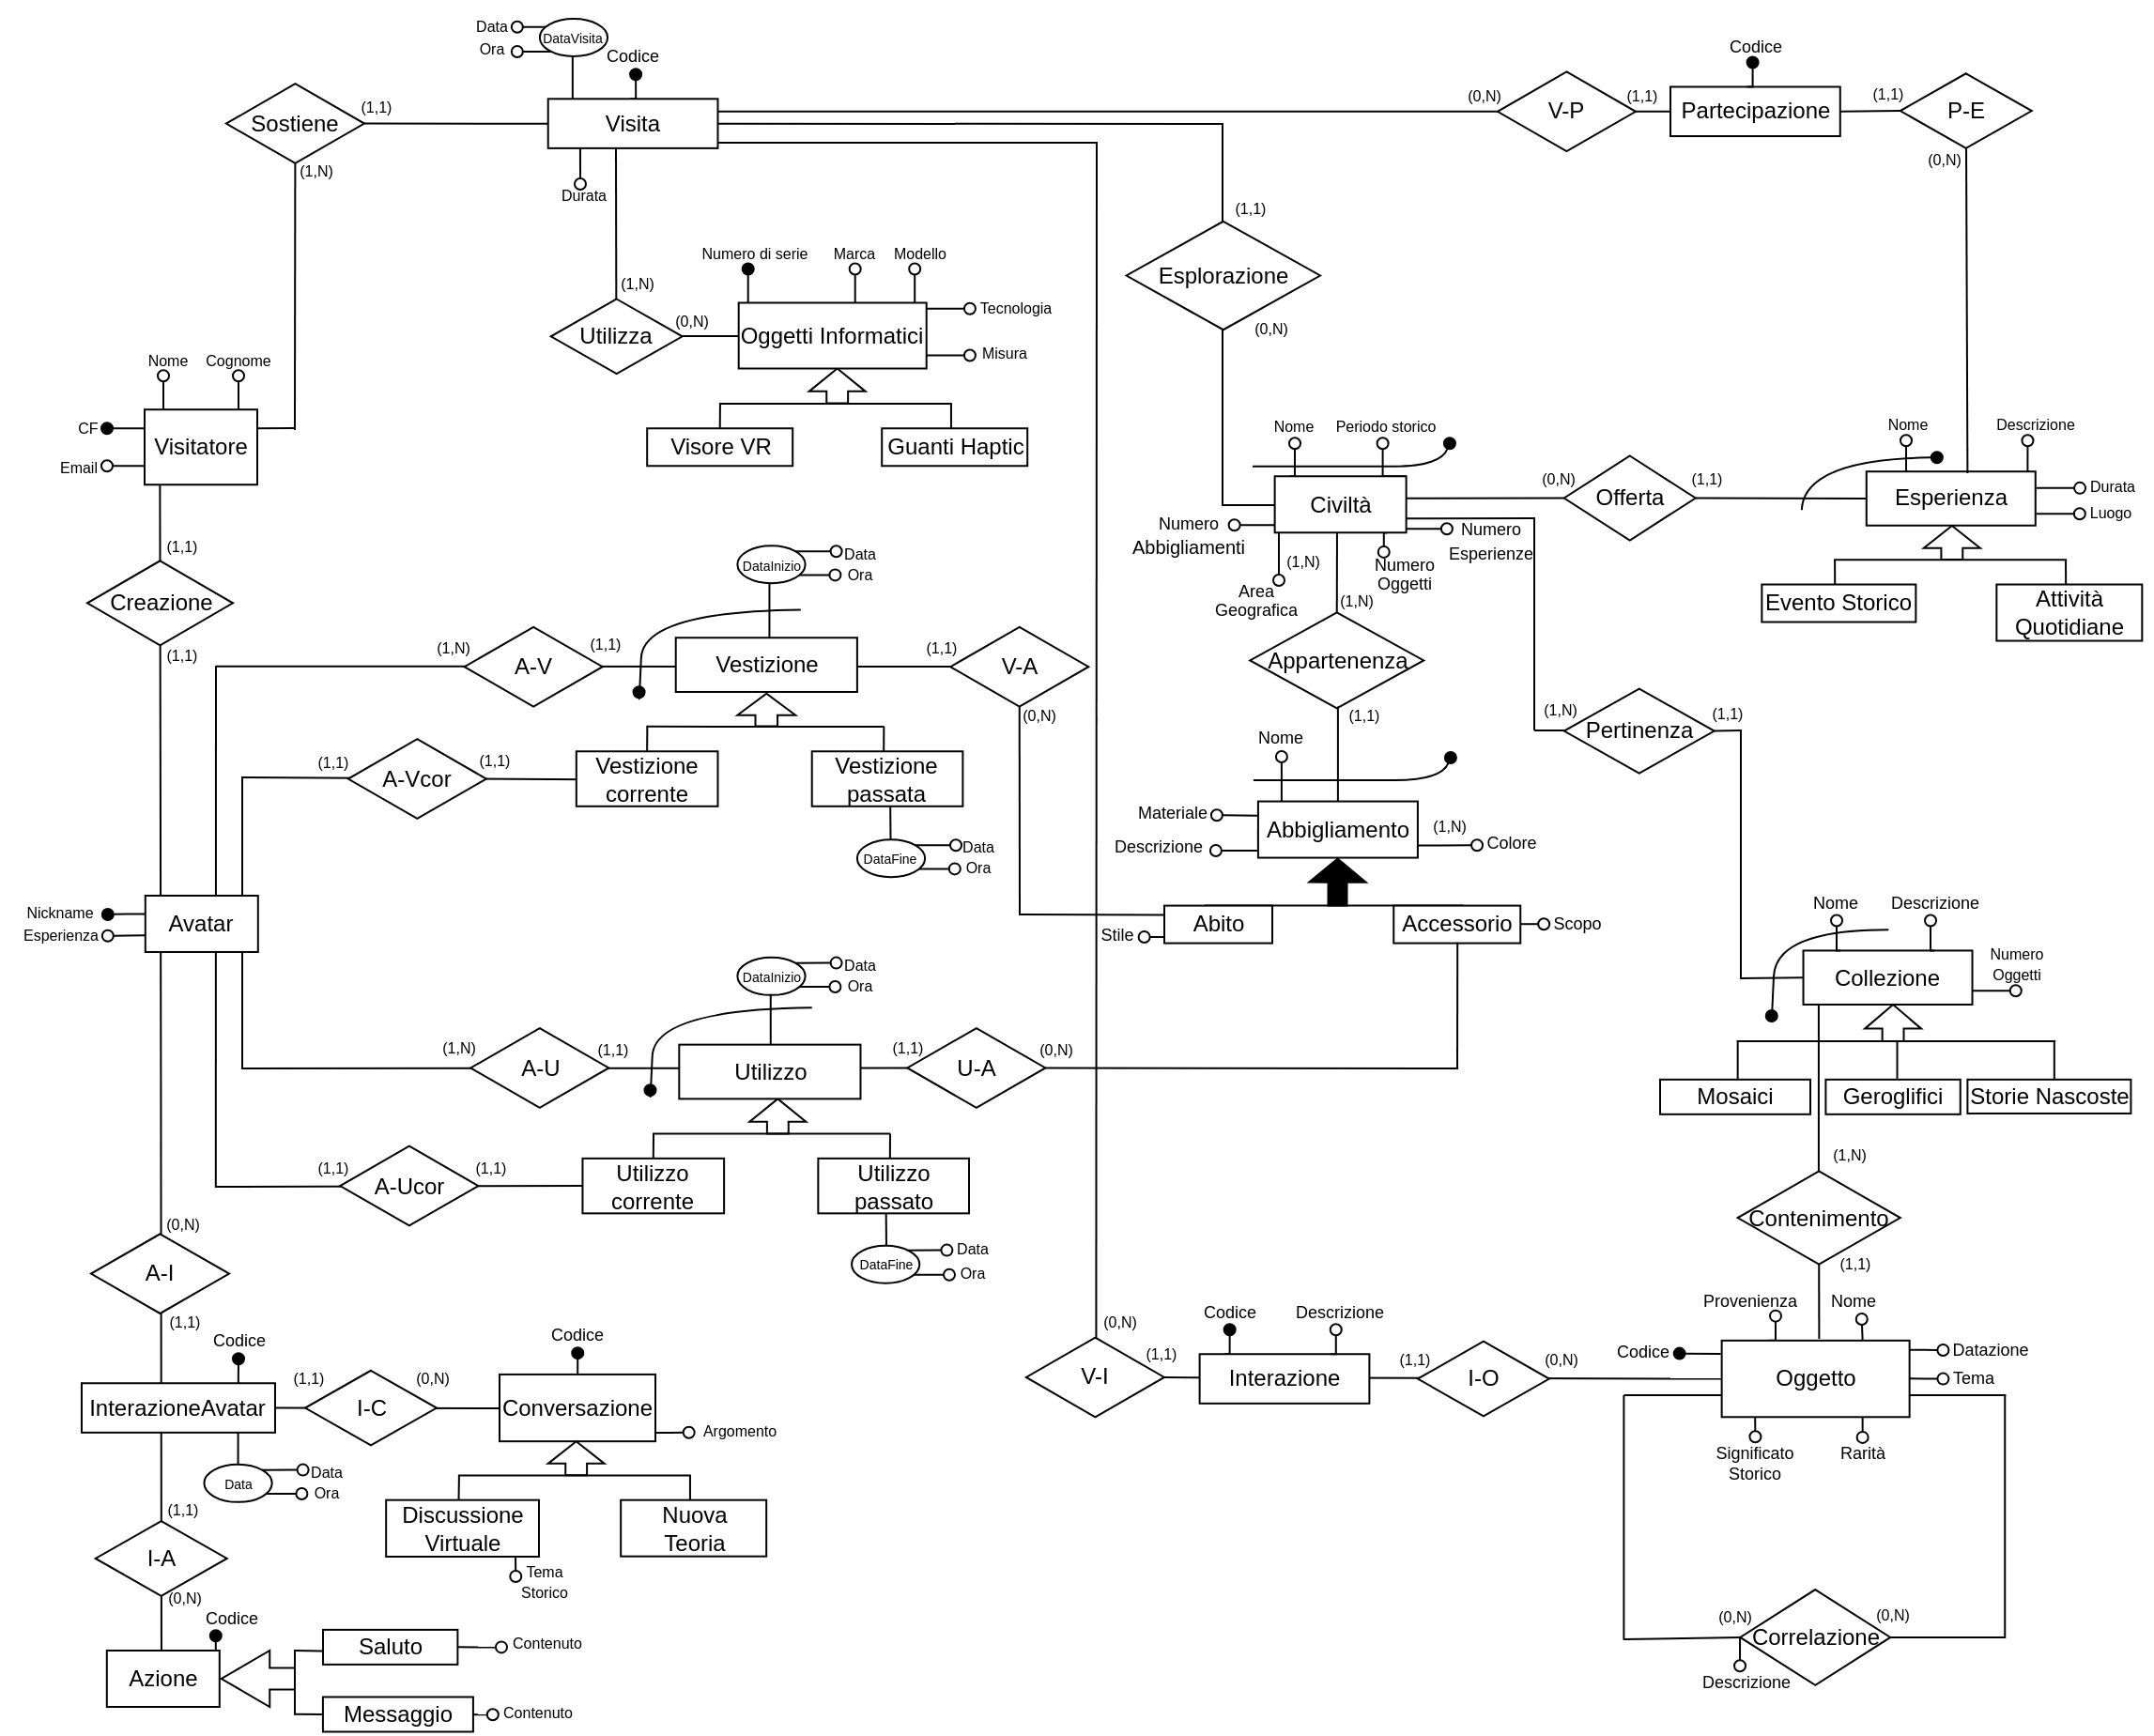<mxfile version="24.2.5" type="device">
  <diagram name="Pagina-1" id="l_A-ikQZGk43M2Tz6nav">
    <mxGraphModel dx="1950" dy="444" grid="1" gridSize="10" guides="1" tooltips="1" connect="1" arrows="1" fold="1" page="0" pageScale="1" pageWidth="827" pageHeight="1169" math="0" shadow="0">
      <root>
        <mxCell id="0" />
        <mxCell id="1" parent="0" />
        <mxCell id="BXh9d_WbOHaoUhnF2Wcy-51" value="" style="edgeStyle=orthogonalEdgeStyle;rounded=0;orthogonalLoop=1;jettySize=auto;html=1;endArrow=none;endFill=0;" edge="1" parent="1">
          <mxGeometry relative="1" as="geometry">
            <Array as="points" />
            <mxPoint x="-741.82" y="526" as="sourcePoint" />
            <mxPoint x="-741" y="1180" as="targetPoint" />
          </mxGeometry>
        </mxCell>
        <mxCell id="BXh9d_WbOHaoUhnF2Wcy-52" style="edgeStyle=orthogonalEdgeStyle;rounded=0;orthogonalLoop=1;jettySize=auto;html=1;exitX=0;exitY=0.5;exitDx=0;exitDy=0;endArrow=oval;endFill=0;" edge="1" parent="1">
          <mxGeometry relative="1" as="geometry">
            <mxPoint x="-770" y="519.11" as="targetPoint" />
            <mxPoint x="-750" y="516.225" as="sourcePoint" />
            <Array as="points">
              <mxPoint x="-750" y="519.11" />
            </Array>
          </mxGeometry>
        </mxCell>
        <mxCell id="BXh9d_WbOHaoUhnF2Wcy-53" value="Visitatore" style="whiteSpace=wrap;html=1;align=center;" vertex="1" parent="1">
          <mxGeometry x="-750" y="489.11" width="60" height="40.01" as="geometry" />
        </mxCell>
        <mxCell id="BXh9d_WbOHaoUhnF2Wcy-54" value="Visore VR" style="whiteSpace=wrap;html=1;align=center;" vertex="1" parent="1">
          <mxGeometry x="-482.4" y="499.13" width="77.5" height="20" as="geometry" />
        </mxCell>
        <mxCell id="BXh9d_WbOHaoUhnF2Wcy-55" style="edgeStyle=orthogonalEdgeStyle;rounded=0;orthogonalLoop=1;jettySize=auto;html=1;exitX=0;exitY=0.5;exitDx=0;exitDy=0;endArrow=oval;endFill=0;" edge="1" source="BXh9d_WbOHaoUhnF2Wcy-56" parent="1">
          <mxGeometry relative="1" as="geometry">
            <mxPoint x="-179.55" y="724.03" as="targetPoint" />
            <Array as="points">
              <mxPoint x="-156.55" y="724.03" />
            </Array>
          </mxGeometry>
        </mxCell>
        <mxCell id="BXh9d_WbOHaoUhnF2Wcy-56" value="Abbigliamento" style="whiteSpace=wrap;html=1;align=center;" vertex="1" parent="1">
          <mxGeometry x="-157.05" y="697.78" width="85" height="30" as="geometry" />
        </mxCell>
        <mxCell id="BXh9d_WbOHaoUhnF2Wcy-57" value="Creazione" style="shape=rhombus;perimeter=rhombusPerimeter;whiteSpace=wrap;html=1;align=center;" vertex="1" parent="1">
          <mxGeometry x="-780.5" y="569.64" width="77.5" height="45" as="geometry" />
        </mxCell>
        <mxCell id="BXh9d_WbOHaoUhnF2Wcy-58" value="&lt;font style=&quot;font-size: 8px;&quot;&gt;Nome&lt;/font&gt;" style="text;html=1;align=center;verticalAlign=middle;whiteSpace=wrap;rounded=0;" vertex="1" parent="1">
          <mxGeometry x="-750" y="456.62" width="25" height="10" as="geometry" />
        </mxCell>
        <mxCell id="BXh9d_WbOHaoUhnF2Wcy-59" value="&lt;font style=&quot;font-size: 8px;&quot;&gt;Cognome&lt;/font&gt;" style="text;html=1;align=center;verticalAlign=middle;whiteSpace=wrap;rounded=0;" vertex="1" parent="1">
          <mxGeometry x="-730" y="446.62" width="60" height="30" as="geometry" />
        </mxCell>
        <mxCell id="BXh9d_WbOHaoUhnF2Wcy-60" value="&lt;font style=&quot;font-size: 8px;&quot;&gt;Periodo storico&lt;/font&gt;" style="text;html=1;align=center;verticalAlign=middle;whiteSpace=wrap;rounded=0;" vertex="1" parent="1">
          <mxGeometry x="-124" y="482" width="70" height="30" as="geometry" />
        </mxCell>
        <mxCell id="BXh9d_WbOHaoUhnF2Wcy-61" value="&lt;font style=&quot;font-size: 8px;&quot;&gt;Nome&lt;/font&gt;" style="text;html=1;align=center;verticalAlign=middle;whiteSpace=wrap;rounded=0;" vertex="1" parent="1">
          <mxGeometry x="-168" y="482" width="60" height="30" as="geometry" />
        </mxCell>
        <mxCell id="BXh9d_WbOHaoUhnF2Wcy-62" value="&lt;font style=&quot;font-size: 8px;&quot;&gt;Misura&lt;/font&gt;" style="text;html=1;align=center;verticalAlign=middle;whiteSpace=wrap;rounded=1;strokeColor=none;" vertex="1" parent="1">
          <mxGeometry x="-316.53" y="452" width="50" height="12" as="geometry" />
        </mxCell>
        <mxCell id="BXh9d_WbOHaoUhnF2Wcy-63" value="&lt;font style=&quot;font-size: 8px;&quot;&gt;Modello&lt;/font&gt;" style="text;html=1;align=center;verticalAlign=middle;whiteSpace=wrap;rounded=1;strokeColor=none;" vertex="1" parent="1">
          <mxGeometry x="-357.4" y="394.76" width="40" height="20" as="geometry" />
        </mxCell>
        <mxCell id="BXh9d_WbOHaoUhnF2Wcy-64" value="&lt;font style=&quot;font-size: 8px;&quot;&gt;Marca&lt;/font&gt;" style="text;html=1;align=center;verticalAlign=middle;whiteSpace=wrap;rounded=1;strokeColor=none;glass=0;" vertex="1" parent="1">
          <mxGeometry x="-396.77" y="397.26" width="50" height="15" as="geometry" />
        </mxCell>
        <mxCell id="BXh9d_WbOHaoUhnF2Wcy-65" value="&lt;font style=&quot;font-size: 8px;&quot;&gt;Esperienza&lt;/font&gt;" style="text;html=1;align=center;verticalAlign=middle;whiteSpace=wrap;rounded=1;strokeColor=none;" vertex="1" parent="1">
          <mxGeometry x="-819.1" y="756.04" width="49" height="23" as="geometry" />
        </mxCell>
        <mxCell id="BXh9d_WbOHaoUhnF2Wcy-66" value="&lt;font style=&quot;font-size: 9px;&quot;&gt;Materiale&lt;/font&gt;" style="text;html=1;align=center;verticalAlign=middle;whiteSpace=wrap;rounded=0;" vertex="1" parent="1">
          <mxGeometry x="-219.55" y="695.78" width="35" height="15" as="geometry" />
        </mxCell>
        <mxCell id="BXh9d_WbOHaoUhnF2Wcy-67" value="" style="curved=1;endArrow=oval;html=1;rounded=0;entryX=0.642;entryY=0.924;entryDx=0;entryDy=0;entryPerimeter=0;endFill=1;" edge="1" parent="1">
          <mxGeometry width="50" height="50" relative="1" as="geometry">
            <mxPoint x="-159.55" y="686.53" as="sourcePoint" />
            <mxPoint x="-54.55" y="674.53" as="targetPoint" />
            <Array as="points">
              <mxPoint x="-109.55" y="686.53" />
              <mxPoint x="-59.55" y="686.53" />
            </Array>
          </mxGeometry>
        </mxCell>
        <mxCell id="BXh9d_WbOHaoUhnF2Wcy-68" value="&lt;font style=&quot;font-size: 9px;&quot;&gt;Descrizione&lt;/font&gt;" style="text;html=1;align=center;verticalAlign=middle;whiteSpace=wrap;rounded=0;" vertex="1" parent="1">
          <mxGeometry x="186.26" y="743.98" width="35" height="15" as="geometry" />
        </mxCell>
        <mxCell id="BXh9d_WbOHaoUhnF2Wcy-69" value="&lt;font style=&quot;font-size: 9px;&quot;&gt;Nome&lt;/font&gt;" style="text;html=1;align=center;verticalAlign=middle;whiteSpace=wrap;rounded=0;" vertex="1" parent="1">
          <mxGeometry x="133.26" y="743.98" width="35" height="15" as="geometry" />
        </mxCell>
        <mxCell id="BXh9d_WbOHaoUhnF2Wcy-70" value="" style="curved=1;endArrow=oval;html=1;rounded=0;endFill=1;" edge="1" parent="1">
          <mxGeometry width="50" height="50" relative="1" as="geometry">
            <mxPoint x="178.64" y="766.13" as="sourcePoint" />
            <mxPoint x="116.39" y="812" as="targetPoint" />
            <Array as="points">
              <mxPoint x="118.64" y="766.13" />
              <mxPoint x="116.39" y="815.73" />
            </Array>
          </mxGeometry>
        </mxCell>
        <mxCell id="BXh9d_WbOHaoUhnF2Wcy-71" style="edgeStyle=orthogonalEdgeStyle;rounded=0;orthogonalLoop=1;jettySize=auto;html=1;exitX=0.25;exitY=0;exitDx=0;exitDy=0;endArrow=oval;endFill=0;" edge="1" source="BXh9d_WbOHaoUhnF2Wcy-74" parent="1">
          <mxGeometry relative="1" as="geometry">
            <mxPoint x="188" y="505.63" as="targetPoint" />
          </mxGeometry>
        </mxCell>
        <mxCell id="BXh9d_WbOHaoUhnF2Wcy-72" style="edgeStyle=orthogonalEdgeStyle;rounded=0;orthogonalLoop=1;jettySize=auto;html=1;exitX=0.75;exitY=0;exitDx=0;exitDy=0;endArrow=oval;endFill=0;" edge="1" parent="1">
          <mxGeometry relative="1" as="geometry">
            <mxPoint x="252.73" y="505.65" as="targetPoint" />
            <mxPoint x="253.7" y="522.13" as="sourcePoint" />
          </mxGeometry>
        </mxCell>
        <mxCell id="BXh9d_WbOHaoUhnF2Wcy-73" style="edgeStyle=orthogonalEdgeStyle;rounded=0;orthogonalLoop=1;jettySize=auto;html=1;exitX=1;exitY=0.5;exitDx=0;exitDy=0;entryX=0.25;entryY=1;entryDx=0;entryDy=0;endArrow=oval;endFill=0;" edge="1" parent="1">
          <mxGeometry relative="1" as="geometry">
            <mxPoint x="254.3" y="593.255" as="sourcePoint" />
            <mxPoint x="290.3" y="585.63" as="targetPoint" />
          </mxGeometry>
        </mxCell>
        <mxCell id="BXh9d_WbOHaoUhnF2Wcy-74" value="Esperienza" style="whiteSpace=wrap;html=1;align=center;" vertex="1" parent="1">
          <mxGeometry x="166.89" y="522.11" width="90" height="28.75" as="geometry" />
        </mxCell>
        <mxCell id="BXh9d_WbOHaoUhnF2Wcy-75" value="Mosaici" style="whiteSpace=wrap;html=1;align=center;" vertex="1" parent="1">
          <mxGeometry x="57.01" y="845.91" width="80" height="18.5" as="geometry" />
        </mxCell>
        <mxCell id="BXh9d_WbOHaoUhnF2Wcy-76" value="&lt;font style=&quot;font-size: 8px;&quot;&gt;Nome&lt;/font&gt;" style="text;html=1;align=center;verticalAlign=middle;whiteSpace=wrap;rounded=1;strokeColor=none;" vertex="1" parent="1">
          <mxGeometry x="169.05" y="485.65" width="40" height="20" as="geometry" />
        </mxCell>
        <mxCell id="BXh9d_WbOHaoUhnF2Wcy-77" value="&lt;font style=&quot;font-size: 8px;&quot;&gt;Descrizione&lt;/font&gt;" style="text;html=1;align=center;verticalAlign=middle;whiteSpace=wrap;rounded=1;strokeColor=none;" vertex="1" parent="1">
          <mxGeometry x="237.42" y="485.75" width="40" height="20" as="geometry" />
        </mxCell>
        <mxCell id="BXh9d_WbOHaoUhnF2Wcy-78" value="&lt;font style=&quot;font-size: 8px;&quot;&gt;Durata&lt;/font&gt;" style="text;html=1;align=center;verticalAlign=middle;whiteSpace=wrap;rounded=1;strokeColor=none;" vertex="1" parent="1">
          <mxGeometry x="278.42" y="519.13" width="40" height="20" as="geometry" />
        </mxCell>
        <mxCell id="BXh9d_WbOHaoUhnF2Wcy-79" value="&lt;font style=&quot;font-size: 8px;&quot;&gt;(1,1)&lt;/font&gt;" style="text;html=1;align=center;verticalAlign=middle;whiteSpace=wrap;rounded=1;strokeColor=none;glass=0;" vertex="1" parent="1">
          <mxGeometry x="-755.11" y="611.64" width="50" height="15" as="geometry" />
        </mxCell>
        <mxCell id="BXh9d_WbOHaoUhnF2Wcy-80" value="&lt;font style=&quot;font-size: 8px;&quot;&gt;(1,1)&lt;/font&gt;" style="text;html=1;align=center;verticalAlign=middle;whiteSpace=wrap;rounded=1;strokeColor=none;glass=0;" vertex="1" parent="1">
          <mxGeometry x="-755.11" y="553.31" width="50" height="15" as="geometry" />
        </mxCell>
        <mxCell id="BXh9d_WbOHaoUhnF2Wcy-81" value="&lt;span style=&quot;font-size: 8px;&quot;&gt;(0,N)&lt;/span&gt;" style="text;html=1;align=center;verticalAlign=middle;whiteSpace=wrap;rounded=1;strokeColor=none;glass=0;" vertex="1" parent="1">
          <mxGeometry x="-22.3" y="517.63" width="50" height="15" as="geometry" />
        </mxCell>
        <mxCell id="BXh9d_WbOHaoUhnF2Wcy-82" value="&lt;span style=&quot;font-size: 8px;&quot;&gt;(1,1)&lt;/span&gt;" style="text;html=1;align=center;verticalAlign=middle;whiteSpace=wrap;rounded=1;strokeColor=none;glass=0;" vertex="1" parent="1">
          <mxGeometry x="57.01" y="517.63" width="50" height="15" as="geometry" />
        </mxCell>
        <mxCell id="BXh9d_WbOHaoUhnF2Wcy-83" value="&lt;font style=&quot;font-size: 8px;&quot;&gt;Luogo&lt;/font&gt;" style="text;html=1;align=center;verticalAlign=middle;whiteSpace=wrap;rounded=1;strokeColor=none;" vertex="1" parent="1">
          <mxGeometry x="277.42" y="532.63" width="40" height="20" as="geometry" />
        </mxCell>
        <mxCell id="BXh9d_WbOHaoUhnF2Wcy-84" value="&lt;font style=&quot;font-size: 8px;&quot;&gt;(1,N)&lt;/font&gt;" style="text;html=1;align=center;verticalAlign=middle;whiteSpace=wrap;rounded=1;strokeColor=none;glass=0;" vertex="1" parent="1">
          <mxGeometry x="-79.55" y="702.78" width="50" height="15" as="geometry" />
        </mxCell>
        <mxCell id="BXh9d_WbOHaoUhnF2Wcy-85" style="edgeStyle=orthogonalEdgeStyle;rounded=0;orthogonalLoop=1;jettySize=auto;html=1;exitX=0.5;exitY=1;exitDx=0;exitDy=0;" edge="1" parent="1">
          <mxGeometry relative="1" as="geometry">
            <mxPoint x="-0.83" y="533.57" as="sourcePoint" />
            <mxPoint x="-0.83" y="533.57" as="targetPoint" />
          </mxGeometry>
        </mxCell>
        <mxCell id="BXh9d_WbOHaoUhnF2Wcy-86" value="Guanti Haptic" style="whiteSpace=wrap;html=1;align=center;" vertex="1" parent="1">
          <mxGeometry x="-357.4" y="499.13" width="77.5" height="20" as="geometry" />
        </mxCell>
        <mxCell id="BXh9d_WbOHaoUhnF2Wcy-87" value="&lt;font style=&quot;font-size: 8px;&quot;&gt;(1,1)&lt;/font&gt;" style="text;html=1;align=center;verticalAlign=middle;whiteSpace=wrap;rounded=1;strokeColor=none;glass=0;" vertex="1" parent="1">
          <mxGeometry x="67.7" y="642.76" width="50" height="15" as="geometry" />
        </mxCell>
        <mxCell id="BXh9d_WbOHaoUhnF2Wcy-88" value="&lt;span style=&quot;font-size: 8px;&quot;&gt;(1,N)&lt;/span&gt;" style="text;html=1;align=center;verticalAlign=middle;whiteSpace=wrap;rounded=1;strokeColor=none;glass=0;" vertex="1" parent="1">
          <mxGeometry x="-21.12" y="640.39" width="50" height="15" as="geometry" />
        </mxCell>
        <mxCell id="BXh9d_WbOHaoUhnF2Wcy-89" value="&lt;font style=&quot;font-size: 8px;&quot;&gt;CF&lt;/font&gt;" style="text;html=1;align=center;verticalAlign=middle;whiteSpace=wrap;rounded=0;" vertex="1" parent="1">
          <mxGeometry x="-790" y="493.49" width="20" height="10" as="geometry" />
        </mxCell>
        <mxCell id="BXh9d_WbOHaoUhnF2Wcy-90" style="edgeStyle=orthogonalEdgeStyle;rounded=0;orthogonalLoop=1;jettySize=auto;html=1;exitX=0;exitY=0;exitDx=0;exitDy=0;endArrow=oval;endFill=0;" edge="1" parent="1">
          <mxGeometry relative="1" as="geometry">
            <mxPoint x="-740" y="471.11" as="targetPoint" />
            <mxPoint x="-740" y="489.11" as="sourcePoint" />
            <Array as="points" />
          </mxGeometry>
        </mxCell>
        <mxCell id="BXh9d_WbOHaoUhnF2Wcy-91" style="edgeStyle=orthogonalEdgeStyle;rounded=0;orthogonalLoop=1;jettySize=auto;html=1;exitX=0;exitY=0;exitDx=0;exitDy=0;endArrow=oval;endFill=0;" edge="1" parent="1">
          <mxGeometry relative="1" as="geometry">
            <mxPoint x="-700" y="471.11" as="targetPoint" />
            <mxPoint x="-700" y="489.11" as="sourcePoint" />
            <Array as="points" />
          </mxGeometry>
        </mxCell>
        <mxCell id="BXh9d_WbOHaoUhnF2Wcy-92" value="&lt;font style=&quot;font-size: 8px;&quot;&gt;Email&lt;/font&gt;" style="text;html=1;align=center;verticalAlign=middle;whiteSpace=wrap;rounded=0;" vertex="1" parent="1">
          <mxGeometry x="-800" y="515.11" width="30" height="7" as="geometry" />
        </mxCell>
        <mxCell id="BXh9d_WbOHaoUhnF2Wcy-93" style="edgeStyle=orthogonalEdgeStyle;rounded=0;orthogonalLoop=1;jettySize=auto;html=1;exitX=0;exitY=0.25;exitDx=0;exitDy=0;endArrow=oval;endFill=1;" edge="1" source="BXh9d_WbOHaoUhnF2Wcy-53" parent="1">
          <mxGeometry relative="1" as="geometry">
            <mxPoint x="-770" y="499.11" as="targetPoint" />
            <mxPoint x="-815" y="477.87" as="sourcePoint" />
            <Array as="points" />
          </mxGeometry>
        </mxCell>
        <mxCell id="BXh9d_WbOHaoUhnF2Wcy-94" style="edgeStyle=orthogonalEdgeStyle;rounded=0;orthogonalLoop=1;jettySize=auto;html=1;exitX=0;exitY=0.25;exitDx=0;exitDy=0;endArrow=oval;endFill=1;" edge="1" parent="1">
          <mxGeometry relative="1" as="geometry">
            <mxPoint x="-769.6" y="757.98" as="targetPoint" />
            <mxPoint x="-749.6" y="757.75" as="sourcePoint" />
            <Array as="points">
              <mxPoint x="-759.6" y="757.98" />
            </Array>
          </mxGeometry>
        </mxCell>
        <mxCell id="BXh9d_WbOHaoUhnF2Wcy-95" value="&lt;font style=&quot;font-size: 8px;&quot;&gt;Nickname&lt;/font&gt;" style="text;html=1;align=center;verticalAlign=middle;whiteSpace=wrap;rounded=1;strokeColor=none;" vertex="1" parent="1">
          <mxGeometry x="-809.6" y="743.98" width="30" height="23.5" as="geometry" />
        </mxCell>
        <mxCell id="BXh9d_WbOHaoUhnF2Wcy-96" value="&lt;font style=&quot;font-size: 9px;&quot;&gt;Descrizione&lt;/font&gt;" style="text;html=1;align=center;verticalAlign=middle;whiteSpace=wrap;rounded=0;" vertex="1" parent="1">
          <mxGeometry x="-229.55" y="712.78" width="40" height="17" as="geometry" />
        </mxCell>
        <mxCell id="BXh9d_WbOHaoUhnF2Wcy-97" value="&lt;font style=&quot;font-size: 9px;&quot;&gt;Colore&lt;/font&gt;" style="text;html=1;align=center;verticalAlign=middle;whiteSpace=wrap;rounded=0;" vertex="1" parent="1">
          <mxGeometry x="-42.05" y="710.78" width="40" height="17" as="geometry" />
        </mxCell>
        <mxCell id="BXh9d_WbOHaoUhnF2Wcy-98" style="edgeStyle=orthogonalEdgeStyle;rounded=0;orthogonalLoop=1;jettySize=auto;html=1;exitX=1.011;exitY=0.878;exitDx=0;exitDy=0;endArrow=oval;endFill=0;exitPerimeter=0;" edge="1" parent="1">
          <mxGeometry relative="1" as="geometry">
            <mxPoint x="-72.045" y="721.23" as="sourcePoint" />
            <mxPoint x="-40.48" y="721.14" as="targetPoint" />
            <Array as="points">
              <mxPoint x="-60.48" y="721.14" />
              <mxPoint x="-60.48" y="721.14" />
            </Array>
          </mxGeometry>
        </mxCell>
        <mxCell id="BXh9d_WbOHaoUhnF2Wcy-99" value="&lt;font style=&quot;font-size: 9px;&quot;&gt;Nome&lt;/font&gt;" style="text;html=1;align=center;verticalAlign=middle;whiteSpace=wrap;rounded=0;" vertex="1" parent="1">
          <mxGeometry x="-164.55" y="654.03" width="40" height="17" as="geometry" />
        </mxCell>
        <mxCell id="BXh9d_WbOHaoUhnF2Wcy-100" style="edgeStyle=orthogonalEdgeStyle;rounded=0;orthogonalLoop=1;jettySize=auto;html=1;endArrow=oval;endFill=0;" edge="1" parent="1">
          <mxGeometry relative="1" as="geometry">
            <mxPoint x="-157.05" y="705.4" as="sourcePoint" />
            <mxPoint x="-179.05" y="705.15" as="targetPoint" />
            <Array as="points">
              <mxPoint x="-157.05" y="705.4" />
              <mxPoint x="-156.05" y="705.4" />
            </Array>
          </mxGeometry>
        </mxCell>
        <mxCell id="BXh9d_WbOHaoUhnF2Wcy-101" style="edgeStyle=orthogonalEdgeStyle;rounded=0;orthogonalLoop=1;jettySize=auto;html=1;endArrow=oval;endFill=0;" edge="1" parent="1">
          <mxGeometry relative="1" as="geometry">
            <mxPoint x="-144.55" y="697.78" as="sourcePoint" />
            <mxPoint x="-144.55" y="674.03" as="targetPoint" />
            <Array as="points">
              <mxPoint x="-144.55" y="697.78" />
            </Array>
          </mxGeometry>
        </mxCell>
        <mxCell id="BXh9d_WbOHaoUhnF2Wcy-102" value="&lt;font style=&quot;font-size: 8px;&quot;&gt;(1,1)&lt;/font&gt;" style="text;html=1;align=center;verticalAlign=middle;whiteSpace=wrap;rounded=1;strokeColor=none;glass=0;" vertex="1" parent="1">
          <mxGeometry x="-112.05" y="647.28" width="22.5" height="6.75" as="geometry" />
        </mxCell>
        <mxCell id="BXh9d_WbOHaoUhnF2Wcy-103" value="" style="edgeStyle=orthogonalEdgeStyle;rounded=0;orthogonalLoop=1;jettySize=auto;html=1;endArrow=none;endFill=0;exitX=-0.05;exitY=0.91;exitDx=0;exitDy=0;exitPerimeter=0;" edge="1" target="BXh9d_WbOHaoUhnF2Wcy-104" parent="1">
          <mxGeometry relative="1" as="geometry">
            <mxPoint x="-115.12" y="618.63" as="sourcePoint" />
            <mxPoint x="-115.12" y="698.98" as="targetPoint" />
          </mxGeometry>
        </mxCell>
        <mxCell id="BXh9d_WbOHaoUhnF2Wcy-104" value="Appartenenza" style="shape=rhombus;perimeter=rhombusPerimeter;whiteSpace=wrap;html=1;align=center;" vertex="1" parent="1">
          <mxGeometry x="-161.37" y="597.23" width="92.5" height="51" as="geometry" />
        </mxCell>
        <mxCell id="BXh9d_WbOHaoUhnF2Wcy-105" value="" style="endArrow=none;html=1;rounded=0;entryX=0.5;entryY=1;entryDx=0;entryDy=0;exitX=0.5;exitY=0;exitDx=0;exitDy=0;" edge="1" source="BXh9d_WbOHaoUhnF2Wcy-56" parent="1">
          <mxGeometry width="50" height="50" relative="1" as="geometry">
            <mxPoint x="-159.55" y="704.03" as="sourcePoint" />
            <mxPoint x="-114.55" y="647.28" as="targetPoint" />
          </mxGeometry>
        </mxCell>
        <mxCell id="BXh9d_WbOHaoUhnF2Wcy-106" value="" style="endArrow=none;html=1;rounded=0;exitX=0.5;exitY=0;exitDx=0;exitDy=0;" edge="1" source="BXh9d_WbOHaoUhnF2Wcy-104" parent="1">
          <mxGeometry width="50" height="50" relative="1" as="geometry">
            <mxPoint x="-80.12" y="584.98" as="sourcePoint" />
            <mxPoint x="-115" y="550" as="targetPoint" />
          </mxGeometry>
        </mxCell>
        <mxCell id="BXh9d_WbOHaoUhnF2Wcy-107" value="" style="shape=flexArrow;endArrow=classic;html=1;rounded=0;fillColor=#000000;endWidth=19.231;endSize=3.849;exitX=0.513;exitY=0.543;exitDx=0;exitDy=0;exitPerimeter=0;" edge="1" source="BXh9d_WbOHaoUhnF2Wcy-109" parent="1">
          <mxGeometry width="50" height="50" relative="1" as="geometry">
            <mxPoint x="-114.55" y="754.03" as="sourcePoint" />
            <mxPoint x="-114.71" y="727.78" as="targetPoint" />
          </mxGeometry>
        </mxCell>
        <mxCell id="BXh9d_WbOHaoUhnF2Wcy-108" value="&lt;font style=&quot;font-size: 9px;&quot;&gt;Stile&lt;/font&gt;" style="text;html=1;align=center;verticalAlign=middle;whiteSpace=wrap;rounded=0;" vertex="1" parent="1">
          <mxGeometry x="-252" y="760" width="40" height="15" as="geometry" />
        </mxCell>
        <mxCell id="BXh9d_WbOHaoUhnF2Wcy-109" value="" style="line;strokeWidth=1;rotatable=0;dashed=0;labelPosition=right;align=left;verticalAlign=middle;spacingTop=0;spacingLeft=6;points=[];portConstraint=eastwest;" vertex="1" parent="1">
          <mxGeometry x="-185.55" y="748.28" width="138" height="10" as="geometry" />
        </mxCell>
        <mxCell id="BXh9d_WbOHaoUhnF2Wcy-110" value="" style="endArrow=none;html=1;rounded=0;exitX=0.5;exitY=0;exitDx=0;exitDy=0;" edge="1" source="BXh9d_WbOHaoUhnF2Wcy-54" parent="1">
          <mxGeometry width="50" height="50" relative="1" as="geometry">
            <mxPoint x="-500.53" y="491.0" as="sourcePoint" />
            <mxPoint x="-443.53" y="486.0" as="targetPoint" />
          </mxGeometry>
        </mxCell>
        <mxCell id="BXh9d_WbOHaoUhnF2Wcy-111" value="" style="endArrow=none;html=1;rounded=0;" edge="1" parent="1">
          <mxGeometry width="50" height="50" relative="1" as="geometry">
            <mxPoint x="-444.03" y="486.0" as="sourcePoint" />
            <mxPoint x="-320.03" y="486.0" as="targetPoint" />
          </mxGeometry>
        </mxCell>
        <mxCell id="BXh9d_WbOHaoUhnF2Wcy-112" value="" style="shape=singleArrow;direction=north;whiteSpace=wrap;html=1;arrowWidth=0.381;arrowSize=0.658;" vertex="1" parent="1">
          <mxGeometry x="-396.15" y="467.25" width="30" height="18.5" as="geometry" />
        </mxCell>
        <mxCell id="BXh9d_WbOHaoUhnF2Wcy-113" value="" style="endArrow=none;html=1;rounded=0;entryX=0.476;entryY=-0.004;entryDx=0;entryDy=0;entryPerimeter=0;" edge="1" target="BXh9d_WbOHaoUhnF2Wcy-86" parent="1">
          <mxGeometry width="50" height="50" relative="1" as="geometry">
            <mxPoint x="-320.53" y="486.0" as="sourcePoint" />
            <mxPoint x="-240.53" y="441" as="targetPoint" />
          </mxGeometry>
        </mxCell>
        <mxCell id="BXh9d_WbOHaoUhnF2Wcy-114" style="edgeStyle=orthogonalEdgeStyle;rounded=0;orthogonalLoop=1;jettySize=auto;html=1;exitX=0;exitY=0;exitDx=0;exitDy=0;endArrow=oval;endFill=1;" edge="1" parent="1">
          <mxGeometry relative="1" as="geometry">
            <mxPoint x="-428.65" y="414.25" as="targetPoint" />
            <mxPoint x="-428.65" y="432.25" as="sourcePoint" />
            <Array as="points" />
          </mxGeometry>
        </mxCell>
        <mxCell id="BXh9d_WbOHaoUhnF2Wcy-115" value="&lt;font style=&quot;font-size: 8px;&quot;&gt;Numero di serie&lt;/font&gt;" style="text;html=1;align=center;verticalAlign=middle;whiteSpace=wrap;rounded=1;strokeColor=none;glass=0;" vertex="1" parent="1">
          <mxGeometry x="-458.02" y="401.01" width="65.62" height="7.5" as="geometry" />
        </mxCell>
        <mxCell id="BXh9d_WbOHaoUhnF2Wcy-116" style="edgeStyle=orthogonalEdgeStyle;rounded=0;orthogonalLoop=1;jettySize=auto;html=1;exitX=0;exitY=0;exitDx=0;exitDy=0;endArrow=oval;endFill=0;" edge="1" parent="1">
          <mxGeometry relative="1" as="geometry">
            <mxPoint x="-371.65" y="414.25" as="targetPoint" />
            <mxPoint x="-371.65" y="432.25" as="sourcePoint" />
            <Array as="points" />
          </mxGeometry>
        </mxCell>
        <mxCell id="BXh9d_WbOHaoUhnF2Wcy-117" style="edgeStyle=orthogonalEdgeStyle;rounded=0;orthogonalLoop=1;jettySize=auto;html=1;exitX=0;exitY=0;exitDx=0;exitDy=0;endArrow=oval;endFill=0;" edge="1" parent="1">
          <mxGeometry relative="1" as="geometry">
            <mxPoint x="-339.9" y="414.25" as="targetPoint" />
            <mxPoint x="-339.9" y="432.25" as="sourcePoint" />
            <Array as="points" />
          </mxGeometry>
        </mxCell>
        <mxCell id="BXh9d_WbOHaoUhnF2Wcy-118" style="edgeStyle=orthogonalEdgeStyle;rounded=0;orthogonalLoop=1;jettySize=auto;html=1;exitX=1;exitY=0.5;exitDx=0;exitDy=0;endArrow=oval;endFill=0;" edge="1" parent="1">
          <mxGeometry relative="1" as="geometry">
            <mxPoint x="-333.65" y="460.22" as="sourcePoint" />
            <mxPoint x="-310.53" y="460.22" as="targetPoint" />
          </mxGeometry>
        </mxCell>
        <mxCell id="BXh9d_WbOHaoUhnF2Wcy-119" style="edgeStyle=orthogonalEdgeStyle;rounded=0;orthogonalLoop=1;jettySize=auto;html=1;exitX=1;exitY=0.5;exitDx=0;exitDy=0;endArrow=oval;endFill=0;" edge="1" parent="1">
          <mxGeometry relative="1" as="geometry">
            <mxPoint x="-333.65" y="435.38" as="sourcePoint" />
            <mxPoint x="-310.53" y="435.38" as="targetPoint" />
          </mxGeometry>
        </mxCell>
        <mxCell id="BXh9d_WbOHaoUhnF2Wcy-120" value="&lt;font style=&quot;font-size: 8px;&quot;&gt;Tecnologia&lt;/font&gt;" style="text;html=1;align=center;verticalAlign=middle;whiteSpace=wrap;rounded=1;strokeColor=none;" vertex="1" parent="1">
          <mxGeometry x="-308.65" y="424.38" width="46" height="19" as="geometry" />
        </mxCell>
        <mxCell id="BXh9d_WbOHaoUhnF2Wcy-121" value="&lt;p style=&quot;line-height: 70%;&quot;&gt;&lt;font style=&quot;font-size: 9px;&quot;&gt;Area Geografica&lt;/font&gt;&lt;/p&gt;" style="text;html=1;align=center;verticalAlign=middle;whiteSpace=wrap;rounded=0;" vertex="1" parent="1">
          <mxGeometry x="-188.19" y="574.92" width="60" height="30" as="geometry" />
        </mxCell>
        <mxCell id="BXh9d_WbOHaoUhnF2Wcy-122" value="" style="shape=singleArrow;direction=north;whiteSpace=wrap;html=1;arrowWidth=0.381;arrowSize=0.658;" vertex="1" parent="1">
          <mxGeometry x="197.42" y="551" width="30" height="18" as="geometry" />
        </mxCell>
        <mxCell id="BXh9d_WbOHaoUhnF2Wcy-123" value="Evento Storico" style="whiteSpace=wrap;html=1;align=center;" vertex="1" parent="1">
          <mxGeometry x="111.17" y="582.26" width="82" height="20" as="geometry" />
        </mxCell>
        <mxCell id="BXh9d_WbOHaoUhnF2Wcy-124" value="Attività&lt;div&gt;Quotidiane&lt;/div&gt;" style="whiteSpace=wrap;html=1;align=center;" vertex="1" parent="1">
          <mxGeometry x="236.17" y="582.26" width="77.5" height="30" as="geometry" />
        </mxCell>
        <mxCell id="BXh9d_WbOHaoUhnF2Wcy-125" value="" style="endArrow=none;html=1;rounded=0;exitX=0.475;exitY=0.003;exitDx=0;exitDy=0;exitPerimeter=0;" edge="1" source="BXh9d_WbOHaoUhnF2Wcy-123" parent="1">
          <mxGeometry width="50" height="50" relative="1" as="geometry">
            <mxPoint x="93.04" y="574.13" as="sourcePoint" />
            <mxPoint x="150.04" y="569.13" as="targetPoint" />
          </mxGeometry>
        </mxCell>
        <mxCell id="BXh9d_WbOHaoUhnF2Wcy-126" value="" style="endArrow=none;html=1;rounded=0;" edge="1" parent="1">
          <mxGeometry width="50" height="50" relative="1" as="geometry">
            <mxPoint x="149.54" y="569.13" as="sourcePoint" />
            <mxPoint x="273.54" y="569.13" as="targetPoint" />
          </mxGeometry>
        </mxCell>
        <mxCell id="BXh9d_WbOHaoUhnF2Wcy-127" value="" style="endArrow=none;html=1;rounded=0;entryX=0.476;entryY=-0.004;entryDx=0;entryDy=0;entryPerimeter=0;" edge="1" target="BXh9d_WbOHaoUhnF2Wcy-124" parent="1">
          <mxGeometry width="50" height="50" relative="1" as="geometry">
            <mxPoint x="273.04" y="569.13" as="sourcePoint" />
            <mxPoint x="353.04" y="524.13" as="targetPoint" />
          </mxGeometry>
        </mxCell>
        <mxCell id="BXh9d_WbOHaoUhnF2Wcy-128" style="edgeStyle=orthogonalEdgeStyle;rounded=0;orthogonalLoop=1;jettySize=auto;html=1;exitX=1;exitY=0.5;exitDx=0;exitDy=0;endArrow=oval;endFill=0;" edge="1" parent="1">
          <mxGeometry relative="1" as="geometry">
            <mxPoint x="257.42" y="530.93" as="sourcePoint" />
            <mxPoint x="280.54" y="530.93" as="targetPoint" />
          </mxGeometry>
        </mxCell>
        <mxCell id="BXh9d_WbOHaoUhnF2Wcy-129" style="edgeStyle=orthogonalEdgeStyle;rounded=0;orthogonalLoop=1;jettySize=auto;html=1;exitX=1;exitY=0.5;exitDx=0;exitDy=0;endArrow=oval;endFill=0;" edge="1" parent="1">
          <mxGeometry relative="1" as="geometry">
            <mxPoint x="257.42" y="544.63" as="sourcePoint" />
            <mxPoint x="280.42" y="544.63" as="targetPoint" />
            <Array as="points">
              <mxPoint x="273.42" y="544.63" />
            </Array>
          </mxGeometry>
        </mxCell>
        <mxCell id="BXh9d_WbOHaoUhnF2Wcy-130" value="Collezione" style="whiteSpace=wrap;html=1;align=center;" vertex="1" parent="1">
          <mxGeometry x="133.26" y="777.23" width="90" height="28.75" as="geometry" />
        </mxCell>
        <mxCell id="BXh9d_WbOHaoUhnF2Wcy-131" style="edgeStyle=orthogonalEdgeStyle;rounded=0;orthogonalLoop=1;jettySize=auto;html=1;exitX=0.75;exitY=0;exitDx=0;exitDy=0;endArrow=oval;endFill=0;" edge="1" parent="1">
          <mxGeometry relative="1" as="geometry">
            <mxPoint x="153.01" y="777.22" as="sourcePoint" />
            <mxPoint x="151.01" y="761.22" as="targetPoint" />
          </mxGeometry>
        </mxCell>
        <mxCell id="BXh9d_WbOHaoUhnF2Wcy-132" style="edgeStyle=orthogonalEdgeStyle;rounded=0;orthogonalLoop=1;jettySize=auto;html=1;exitX=0.75;exitY=0;exitDx=0;exitDy=0;endArrow=oval;endFill=0;" edge="1" parent="1">
          <mxGeometry relative="1" as="geometry">
            <mxPoint x="203.01" y="777.23" as="sourcePoint" />
            <mxPoint x="201.01" y="761.23" as="targetPoint" />
          </mxGeometry>
        </mxCell>
        <mxCell id="BXh9d_WbOHaoUhnF2Wcy-133" value="" style="endArrow=none;html=1;rounded=0;" edge="1" parent="1">
          <mxGeometry width="50" height="50" relative="1" as="geometry">
            <mxPoint x="97.8" y="825.48" as="sourcePoint" />
            <mxPoint x="267.58" y="825.48" as="targetPoint" />
          </mxGeometry>
        </mxCell>
        <mxCell id="BXh9d_WbOHaoUhnF2Wcy-134" value="" style="endArrow=none;html=1;rounded=0;entryX=0.5;entryY=0;entryDx=0;entryDy=0;" edge="1" parent="1">
          <mxGeometry width="50" height="50" relative="1" as="geometry">
            <mxPoint x="183.26" y="825.4" as="sourcePoint" />
            <mxPoint x="183.26" y="845.4" as="targetPoint" />
          </mxGeometry>
        </mxCell>
        <mxCell id="BXh9d_WbOHaoUhnF2Wcy-135" value="" style="endArrow=none;html=1;rounded=0;entryX=0.5;entryY=0;entryDx=0;entryDy=0;" edge="1" parent="1">
          <mxGeometry width="50" height="50" relative="1" as="geometry">
            <mxPoint x="266.91" y="825.48" as="sourcePoint" />
            <mxPoint x="266.91" y="845.48" as="targetPoint" />
          </mxGeometry>
        </mxCell>
        <mxCell id="BXh9d_WbOHaoUhnF2Wcy-136" value="" style="endArrow=none;html=1;rounded=0;" edge="1" parent="1">
          <mxGeometry width="50" height="50" relative="1" as="geometry">
            <mxPoint x="141.46" y="895.98" as="sourcePoint" />
            <mxPoint x="141.46" y="805.98" as="targetPoint" />
          </mxGeometry>
        </mxCell>
        <mxCell id="BXh9d_WbOHaoUhnF2Wcy-137" value="" style="endArrow=none;html=1;rounded=0;exitX=0.5;exitY=1;exitDx=0;exitDy=0;" edge="1" source="BXh9d_WbOHaoUhnF2Wcy-195" parent="1">
          <mxGeometry width="50" height="50" relative="1" as="geometry">
            <mxPoint x="-105.712" y="964.405" as="sourcePoint" />
            <mxPoint x="141.7" y="983.98" as="targetPoint" />
          </mxGeometry>
        </mxCell>
        <mxCell id="BXh9d_WbOHaoUhnF2Wcy-138" value="&lt;span style=&quot;font-size: 8px;&quot;&gt;(1,N)&lt;/span&gt;" style="text;html=1;align=center;verticalAlign=middle;whiteSpace=wrap;rounded=1;strokeColor=none;glass=0;" vertex="1" parent="1">
          <mxGeometry x="133.26" y="876.88" width="50" height="15.277" as="geometry" />
        </mxCell>
        <mxCell id="BXh9d_WbOHaoUhnF2Wcy-139" value="&lt;font style=&quot;font-size: 9px;&quot;&gt;Nome&lt;/font&gt;" style="text;html=1;align=center;verticalAlign=middle;whiteSpace=wrap;rounded=0;" vertex="1" parent="1">
          <mxGeometry x="139.82" y="954.351" width="40" height="17.314" as="geometry" />
        </mxCell>
        <mxCell id="BXh9d_WbOHaoUhnF2Wcy-140" value="&lt;font style=&quot;font-size: 9px;&quot;&gt;Provenienza&lt;/font&gt;" style="text;html=1;align=center;verticalAlign=middle;whiteSpace=wrap;rounded=0;" vertex="1" parent="1">
          <mxGeometry x="84.82" y="954.351" width="40" height="17.314" as="geometry" />
        </mxCell>
        <mxCell id="BXh9d_WbOHaoUhnF2Wcy-141" value="&lt;font style=&quot;font-size: 9px;&quot;&gt;Codice&lt;/font&gt;" style="text;html=1;align=center;verticalAlign=middle;whiteSpace=wrap;rounded=0;" vertex="1" parent="1">
          <mxGeometry x="27.7" y="985.98" width="40" height="8" as="geometry" />
        </mxCell>
        <mxCell id="BXh9d_WbOHaoUhnF2Wcy-142" value="&lt;font style=&quot;font-size: 9px;&quot;&gt;Datazione&lt;/font&gt;" style="text;html=1;align=center;verticalAlign=middle;whiteSpace=wrap;rounded=0;" vertex="1" parent="1">
          <mxGeometry x="212.7" y="979.98" width="40" height="17.314" as="geometry" />
        </mxCell>
        <mxCell id="BXh9d_WbOHaoUhnF2Wcy-143" value="&lt;p style=&quot;line-height: 77%;&quot;&gt;&lt;font style=&quot;font-size: 9px;&quot;&gt;Significato Storico&lt;/font&gt;&lt;/p&gt;" style="text;html=1;align=center;verticalAlign=middle;whiteSpace=wrap;rounded=0;spacing=2;spacingTop=0;" vertex="1" parent="1">
          <mxGeometry x="80.2" y="1040.98" width="55" height="17.314" as="geometry" />
        </mxCell>
        <mxCell id="BXh9d_WbOHaoUhnF2Wcy-144" style="edgeStyle=orthogonalEdgeStyle;rounded=0;orthogonalLoop=1;jettySize=auto;html=1;exitX=0.75;exitY=0;exitDx=0;exitDy=0;entryX=0.614;entryY=1.108;entryDx=0;entryDy=0;entryPerimeter=0;endArrow=oval;endFill=0;" edge="1" source="BXh9d_WbOHaoUhnF2Wcy-202" target="BXh9d_WbOHaoUhnF2Wcy-139" parent="1">
          <mxGeometry relative="1" as="geometry" />
        </mxCell>
        <mxCell id="BXh9d_WbOHaoUhnF2Wcy-145" style="edgeStyle=orthogonalEdgeStyle;rounded=0;orthogonalLoop=1;jettySize=auto;html=1;exitX=0.25;exitY=0;exitDx=0;exitDy=0;entryX=0.842;entryY=1.009;entryDx=0;entryDy=0;entryPerimeter=0;endArrow=oval;endFill=0;" edge="1" source="BXh9d_WbOHaoUhnF2Wcy-202" target="BXh9d_WbOHaoUhnF2Wcy-140" parent="1">
          <mxGeometry relative="1" as="geometry" />
        </mxCell>
        <mxCell id="BXh9d_WbOHaoUhnF2Wcy-146" style="edgeStyle=orthogonalEdgeStyle;rounded=0;orthogonalLoop=1;jettySize=auto;html=1;exitX=0.75;exitY=1;exitDx=0;exitDy=0;entryX=0.578;entryY=0.124;entryDx=0;entryDy=0;entryPerimeter=0;endArrow=oval;endFill=0;" edge="1" source="BXh9d_WbOHaoUhnF2Wcy-202" parent="1">
          <mxGeometry relative="1" as="geometry">
            <mxPoint x="164.82" y="1036.449" as="targetPoint" />
          </mxGeometry>
        </mxCell>
        <mxCell id="BXh9d_WbOHaoUhnF2Wcy-147" value="&lt;span style=&quot;font-size: 8px;&quot;&gt;(1,1)&lt;/span&gt;" style="text;html=1;align=center;verticalAlign=middle;whiteSpace=wrap;rounded=1;strokeColor=none;glass=0;" vertex="1" parent="1">
          <mxGeometry x="136.26" y="935.841" width="50" height="15.277" as="geometry" />
        </mxCell>
        <mxCell id="BXh9d_WbOHaoUhnF2Wcy-148" style="edgeStyle=orthogonalEdgeStyle;rounded=0;orthogonalLoop=1;jettySize=auto;html=1;endArrow=oval;endFill=1;" edge="1" parent="1">
          <mxGeometry relative="1" as="geometry">
            <mxPoint x="89.32" y="992.05" as="sourcePoint" />
            <mxPoint x="67.32" y="991.8" as="targetPoint" />
            <Array as="points">
              <mxPoint x="89.32" y="992.05" />
              <mxPoint x="90.32" y="992.05" />
            </Array>
          </mxGeometry>
        </mxCell>
        <mxCell id="BXh9d_WbOHaoUhnF2Wcy-149" value="&lt;font style=&quot;font-size: 9px;&quot;&gt;Rarità&lt;/font&gt;" style="text;html=1;align=center;verticalAlign=middle;whiteSpace=wrap;rounded=0;" vertex="1" parent="1">
          <mxGeometry x="145.2" y="1034.882" width="40" height="17.314" as="geometry" />
        </mxCell>
        <mxCell id="BXh9d_WbOHaoUhnF2Wcy-150" style="edgeStyle=orthogonalEdgeStyle;rounded=0;orthogonalLoop=1;jettySize=auto;html=1;exitX=0.75;exitY=1;exitDx=0;exitDy=0;entryX=0.578;entryY=0.124;entryDx=0;entryDy=0;entryPerimeter=0;endArrow=oval;endFill=0;" edge="1" parent="1">
          <mxGeometry relative="1" as="geometry">
            <mxPoint x="107.59" y="1025.64" as="sourcePoint" />
            <mxPoint x="107.71" y="1036.109" as="targetPoint" />
          </mxGeometry>
        </mxCell>
        <mxCell id="BXh9d_WbOHaoUhnF2Wcy-151" value="" style="curved=1;endArrow=oval;html=1;rounded=0;endFill=1;" edge="1" parent="1">
          <mxGeometry width="50" height="50" relative="1" as="geometry">
            <mxPoint x="132.42" y="542.63" as="sourcePoint" />
            <mxPoint x="204.42" y="514.63" as="targetPoint" />
            <Array as="points">
              <mxPoint x="133.42" y="515.63" />
            </Array>
          </mxGeometry>
        </mxCell>
        <mxCell id="BXh9d_WbOHaoUhnF2Wcy-152" style="edgeStyle=orthogonalEdgeStyle;rounded=0;orthogonalLoop=1;jettySize=auto;html=1;exitX=1;exitY=0.5;exitDx=0;exitDy=0;endArrow=oval;endFill=0;" edge="1" parent="1">
          <mxGeometry relative="1" as="geometry">
            <mxPoint x="223.26" y="798.62" as="sourcePoint" />
            <mxPoint x="246.38" y="798.62" as="targetPoint" />
          </mxGeometry>
        </mxCell>
        <mxCell id="BXh9d_WbOHaoUhnF2Wcy-153" value="&lt;font style=&quot;font-size: 8px;&quot;&gt;Numero&lt;/font&gt;&lt;div style=&quot;line-height: 60%;&quot;&gt;&lt;font style=&quot;font-size: 8px;&quot;&gt;Oggetti&lt;/font&gt;&lt;/div&gt;" style="text;html=1;align=center;verticalAlign=middle;whiteSpace=wrap;rounded=1;strokeColor=none;" vertex="1" parent="1">
          <mxGeometry x="227.01" y="772.66" width="40" height="18" as="geometry" />
        </mxCell>
        <mxCell id="BXh9d_WbOHaoUhnF2Wcy-156" value="&lt;span style=&quot;font-size: 8px;&quot;&gt;(0,N)&lt;/span&gt;" style="text;html=1;align=center;verticalAlign=middle;whiteSpace=wrap;rounded=1;strokeColor=none;glass=0;" vertex="1" parent="1">
          <mxGeometry x="-242.05" y="970.49" width="22.5" height="6.75" as="geometry" />
        </mxCell>
        <mxCell id="BXh9d_WbOHaoUhnF2Wcy-157" value="&lt;font style=&quot;font-size: 8px;&quot;&gt;(0,N)&lt;/font&gt;" style="text;html=1;align=center;verticalAlign=middle;whiteSpace=wrap;rounded=1;strokeColor=none;glass=0;" vertex="1" parent="1">
          <mxGeometry x="-7.37" y="990.54" width="22.5" height="6.75" as="geometry" />
        </mxCell>
        <mxCell id="BXh9d_WbOHaoUhnF2Wcy-158" value="&lt;span style=&quot;font-size: 8px;&quot;&gt;(1,1)&lt;/span&gt;" style="text;html=1;align=center;verticalAlign=middle;whiteSpace=wrap;rounded=1;strokeColor=none;glass=0;" vertex="1" parent="1">
          <mxGeometry x="-219.55" y="987.23" width="22.5" height="6.75" as="geometry" />
        </mxCell>
        <mxCell id="BXh9d_WbOHaoUhnF2Wcy-159" value="&lt;span style=&quot;font-size: 8px;&quot;&gt;(1,1)&lt;/span&gt;" style="text;html=1;align=center;verticalAlign=middle;whiteSpace=wrap;rounded=1;strokeColor=none;glass=0;" vertex="1" parent="1">
          <mxGeometry x="-84.87" y="990.54" width="22.5" height="6.75" as="geometry" />
        </mxCell>
        <mxCell id="BXh9d_WbOHaoUhnF2Wcy-160" style="edgeStyle=orthogonalEdgeStyle;rounded=0;orthogonalLoop=1;jettySize=auto;html=1;exitX=0.25;exitY=0;exitDx=0;exitDy=0;entryX=0.842;entryY=1.009;entryDx=0;entryDy=0;entryPerimeter=0;endArrow=oval;endFill=1;" edge="1" parent="1">
          <mxGeometry relative="1" as="geometry">
            <mxPoint x="-175.17" y="992.13" as="sourcePoint" />
            <mxPoint x="-172.17" y="979.13" as="targetPoint" />
          </mxGeometry>
        </mxCell>
        <mxCell id="BXh9d_WbOHaoUhnF2Wcy-161" value="&lt;font style=&quot;font-size: 9px;&quot;&gt;Codice&lt;/font&gt;" style="text;html=1;align=center;verticalAlign=middle;whiteSpace=wrap;rounded=0;" vertex="1" parent="1">
          <mxGeometry x="-192" y="959.921" width="40" height="17.314" as="geometry" />
        </mxCell>
        <mxCell id="BXh9d_WbOHaoUhnF2Wcy-162" style="edgeStyle=orthogonalEdgeStyle;rounded=0;orthogonalLoop=1;jettySize=auto;html=1;exitX=0.5;exitY=1;exitDx=0;exitDy=0;" edge="1" parent="1">
          <mxGeometry relative="1" as="geometry">
            <mxPoint x="21.02" y="340.8" as="sourcePoint" />
            <mxPoint x="21.02" y="340.8" as="targetPoint" />
          </mxGeometry>
        </mxCell>
        <mxCell id="BXh9d_WbOHaoUhnF2Wcy-163" value="&lt;font style=&quot;font-size: 8px;&quot;&gt;Ora&lt;/font&gt;" style="text;html=1;align=center;verticalAlign=middle;whiteSpace=wrap;rounded=1;strokeColor=none;glass=0;" vertex="1" parent="1">
          <mxGeometry x="-589.58" y="288.56" width="50" height="15" as="geometry" />
        </mxCell>
        <mxCell id="BXh9d_WbOHaoUhnF2Wcy-165" value="&lt;font style=&quot;font-size: 8px;&quot;&gt;Data&lt;/font&gt;" style="text;html=1;align=center;verticalAlign=middle;whiteSpace=wrap;rounded=1;strokeColor=none;glass=0;" vertex="1" parent="1">
          <mxGeometry x="-589.58" y="276" width="50" height="15" as="geometry" />
        </mxCell>
        <mxCell id="BXh9d_WbOHaoUhnF2Wcy-166" style="edgeStyle=orthogonalEdgeStyle;rounded=0;orthogonalLoop=1;jettySize=auto;html=1;exitX=0;exitY=0;exitDx=0;exitDy=0;endArrow=oval;endFill=0;" edge="1" parent="1">
          <mxGeometry relative="1" as="geometry">
            <mxPoint x="-551.58" y="285.36" as="targetPoint" />
            <mxPoint x="-532.2" y="285.36" as="sourcePoint" />
            <Array as="points" />
          </mxGeometry>
        </mxCell>
        <mxCell id="BXh9d_WbOHaoUhnF2Wcy-167" style="edgeStyle=orthogonalEdgeStyle;rounded=0;orthogonalLoop=1;jettySize=auto;html=1;endArrow=oval;endFill=0;" edge="1" parent="1">
          <mxGeometry relative="1" as="geometry">
            <mxPoint x="-551.58" y="298.48" as="targetPoint" />
            <mxPoint x="-531.58" y="298.48" as="sourcePoint" />
            <Array as="points" />
          </mxGeometry>
        </mxCell>
        <mxCell id="BXh9d_WbOHaoUhnF2Wcy-168" value="" style="endArrow=none;html=1;rounded=0;entryX=0.551;entryY=1.003;entryDx=0;entryDy=0;entryPerimeter=0;" edge="1" parent="1">
          <mxGeometry width="50" height="50" relative="1" as="geometry">
            <mxPoint x="-522.08" y="324.1" as="sourcePoint" />
            <mxPoint x="-522.08" y="301.04" as="targetPoint" />
          </mxGeometry>
        </mxCell>
        <mxCell id="BXh9d_WbOHaoUhnF2Wcy-169" value="&lt;p style=&quot;line-height: 110%;&quot;&gt;&lt;font style=&quot;font-size: 7px;&quot;&gt;DataVisita&lt;/font&gt;&lt;/p&gt;" style="ellipse;whiteSpace=wrap;html=1;" vertex="1" parent="1">
          <mxGeometry x="-539.58" y="280.98" width="36.12" height="20" as="geometry" />
        </mxCell>
        <mxCell id="BXh9d_WbOHaoUhnF2Wcy-171" value="&lt;font style=&quot;font-size: 8px;&quot;&gt;Durata&lt;/font&gt;" style="text;html=1;align=center;verticalAlign=middle;whiteSpace=wrap;rounded=1;strokeColor=none;glass=0;" vertex="1" parent="1">
          <mxGeometry x="-541.5" y="365.98" width="50" height="17" as="geometry" />
        </mxCell>
        <mxCell id="BXh9d_WbOHaoUhnF2Wcy-172" style="edgeStyle=orthogonalEdgeStyle;rounded=0;orthogonalLoop=1;jettySize=auto;html=1;exitX=1;exitY=0.5;exitDx=0;exitDy=0;endArrow=oval;endFill=0;" edge="1" parent="1">
          <mxGeometry relative="1" as="geometry">
            <mxPoint x="-517.62" y="369.02" as="targetPoint" />
            <mxPoint x="-518.03" y="348.6" as="sourcePoint" />
            <Array as="points">
              <mxPoint x="-518.03" y="368.6" />
            </Array>
          </mxGeometry>
        </mxCell>
        <mxCell id="BXh9d_WbOHaoUhnF2Wcy-173" value="&lt;span style=&quot;font-size: 8px;&quot;&gt;(1,N)&lt;/span&gt;" style="text;html=1;align=center;verticalAlign=middle;whiteSpace=wrap;rounded=1;strokeColor=none;glass=0;" vertex="1" parent="1">
          <mxGeometry x="-670.0" y="357.98" width="22.5" height="6.75" as="geometry" />
        </mxCell>
        <mxCell id="BXh9d_WbOHaoUhnF2Wcy-174" value="&lt;font style=&quot;font-size: 8px;&quot;&gt;(0,N)&lt;/font&gt;" style="text;html=1;align=center;verticalAlign=middle;whiteSpace=wrap;rounded=1;strokeColor=none;glass=0;" vertex="1" parent="1">
          <mxGeometry x="-469.95" y="437.75" width="22.5" height="6.75" as="geometry" />
        </mxCell>
        <mxCell id="BXh9d_WbOHaoUhnF2Wcy-175" value="Sostiene" style="shape=rhombus;perimeter=rhombusPerimeter;whiteSpace=wrap;html=1;align=center;" vertex="1" parent="1">
          <mxGeometry x="-706.56" y="315.62" width="73.56" height="42.36" as="geometry" />
        </mxCell>
        <mxCell id="BXh9d_WbOHaoUhnF2Wcy-176" value="" style="endArrow=none;html=1;rounded=0;entryX=1;entryY=0.5;entryDx=0;entryDy=0;" edge="1" target="BXh9d_WbOHaoUhnF2Wcy-175" parent="1">
          <mxGeometry width="50" height="50" relative="1" as="geometry">
            <mxPoint x="-175.5" y="337" as="sourcePoint" />
            <mxPoint x="-565.53" y="337.18" as="targetPoint" />
          </mxGeometry>
        </mxCell>
        <mxCell id="BXh9d_WbOHaoUhnF2Wcy-177" value="&lt;span style=&quot;font-size: 8px;&quot;&gt;(1,1)&lt;/span&gt;" style="text;html=1;align=center;verticalAlign=middle;whiteSpace=wrap;rounded=1;strokeColor=none;glass=0;" vertex="1" parent="1">
          <mxGeometry x="-638.28" y="323.66" width="22.5" height="6.75" as="geometry" />
        </mxCell>
        <mxCell id="BXh9d_WbOHaoUhnF2Wcy-178" value="&lt;span style=&quot;font-size: 8px;&quot;&gt;(1,N)&lt;/span&gt;" style="text;html=1;align=center;verticalAlign=middle;whiteSpace=wrap;rounded=1;strokeColor=none;glass=0;" vertex="1" parent="1">
          <mxGeometry x="-498.83" y="417.63" width="22.5" height="6.75" as="geometry" />
        </mxCell>
        <mxCell id="BXh9d_WbOHaoUhnF2Wcy-179" style="edgeStyle=orthogonalEdgeStyle;rounded=0;orthogonalLoop=1;jettySize=auto;html=1;exitX=0.25;exitY=0;exitDx=0;exitDy=0;entryX=0.842;entryY=1.009;entryDx=0;entryDy=0;entryPerimeter=0;endArrow=oval;endFill=1;" edge="1" parent="1">
          <mxGeometry relative="1" as="geometry">
            <mxPoint x="-491.45" y="323.66" as="sourcePoint" />
            <mxPoint x="-488.45" y="310.66" as="targetPoint" />
          </mxGeometry>
        </mxCell>
        <mxCell id="BXh9d_WbOHaoUhnF2Wcy-180" value="&lt;font style=&quot;font-size: 9px;&quot;&gt;Codice&lt;/font&gt;" style="text;html=1;align=center;verticalAlign=middle;whiteSpace=wrap;rounded=0;" vertex="1" parent="1">
          <mxGeometry x="-509.95" y="291.001" width="40" height="17.314" as="geometry" />
        </mxCell>
        <mxCell id="BXh9d_WbOHaoUhnF2Wcy-181" style="edgeStyle=orthogonalEdgeStyle;rounded=0;orthogonalLoop=1;jettySize=auto;html=1;exitX=0.5;exitY=1;exitDx=0;exitDy=0;" edge="1" parent="1">
          <mxGeometry relative="1" as="geometry">
            <mxPoint x="226.62" y="333.99" as="sourcePoint" />
            <mxPoint x="226.62" y="333.99" as="targetPoint" />
          </mxGeometry>
        </mxCell>
        <mxCell id="BXh9d_WbOHaoUhnF2Wcy-182" style="edgeStyle=orthogonalEdgeStyle;rounded=0;orthogonalLoop=1;jettySize=auto;html=1;exitX=0.5;exitY=1;exitDx=0;exitDy=0;" edge="1" parent="1">
          <mxGeometry relative="1" as="geometry">
            <mxPoint x="244.62" y="333.08" as="sourcePoint" />
            <mxPoint x="244.62" y="333.08" as="targetPoint" />
          </mxGeometry>
        </mxCell>
        <mxCell id="BXh9d_WbOHaoUhnF2Wcy-183" value="&lt;span style=&quot;font-size: 8px;&quot;&gt;(0,N)&lt;/span&gt;" style="text;html=1;align=center;verticalAlign=middle;whiteSpace=wrap;rounded=1;strokeColor=none;glass=0;" vertex="1" parent="1">
          <mxGeometry x="-47.55" y="317.24" width="22.5" height="6.75" as="geometry" />
        </mxCell>
        <mxCell id="BXh9d_WbOHaoUhnF2Wcy-184" value="&lt;font style=&quot;font-size: 8px;&quot;&gt;(0,N)&lt;/font&gt;" style="text;html=1;align=center;verticalAlign=middle;whiteSpace=wrap;rounded=1;strokeColor=none;glass=0;" vertex="1" parent="1">
          <mxGeometry x="197.42" y="351.56" width="22.5" height="6.75" as="geometry" />
        </mxCell>
        <mxCell id="BXh9d_WbOHaoUhnF2Wcy-185" value="V-P" style="shape=rhombus;perimeter=rhombusPerimeter;whiteSpace=wrap;html=1;align=center;" vertex="1" parent="1">
          <mxGeometry x="-29.55" y="309.2" width="73.56" height="42.36" as="geometry" />
        </mxCell>
        <mxCell id="BXh9d_WbOHaoUhnF2Wcy-186" value="" style="endArrow=none;html=1;rounded=0;entryX=1;entryY=0.5;entryDx=0;entryDy=0;exitX=0;exitY=0.5;exitDx=0;exitDy=0;" edge="1" source="BXh9d_WbOHaoUhnF2Wcy-188" target="BXh9d_WbOHaoUhnF2Wcy-185" parent="1">
          <mxGeometry width="50" height="50" relative="1" as="geometry">
            <mxPoint x="221.19" y="364.09" as="sourcePoint" />
            <mxPoint x="-47.0" y="364.09" as="targetPoint" />
          </mxGeometry>
        </mxCell>
        <mxCell id="BXh9d_WbOHaoUhnF2Wcy-187" value="" style="endArrow=none;html=1;rounded=0;entryX=1;entryY=0.5;entryDx=0;entryDy=0;exitX=0;exitY=0.5;exitDx=0;exitDy=0;" edge="1" source="BXh9d_WbOHaoUhnF2Wcy-350" target="BXh9d_WbOHaoUhnF2Wcy-188" parent="1">
          <mxGeometry width="50" height="50" relative="1" as="geometry">
            <mxPoint x="221.19" y="364.09" as="sourcePoint" />
            <mxPoint x="37" y="363.83" as="targetPoint" />
          </mxGeometry>
        </mxCell>
        <mxCell id="BXh9d_WbOHaoUhnF2Wcy-188" value="Partecipazione" style="whiteSpace=wrap;html=1;align=center;" vertex="1" parent="1">
          <mxGeometry x="62.51" y="317.24" width="90.38" height="26.28" as="geometry" />
        </mxCell>
        <mxCell id="BXh9d_WbOHaoUhnF2Wcy-189" value="&lt;span style=&quot;font-size: 8px;&quot;&gt;(1,1)&lt;/span&gt;" style="text;html=1;align=center;verticalAlign=middle;whiteSpace=wrap;rounded=1;strokeColor=none;glass=0;" vertex="1" parent="1">
          <mxGeometry x="36.45" y="317.24" width="22.5" height="6.75" as="geometry" />
        </mxCell>
        <mxCell id="BXh9d_WbOHaoUhnF2Wcy-190" value="&lt;span style=&quot;font-size: 8px;&quot;&gt;(1,1)&lt;/span&gt;" style="text;html=1;align=center;verticalAlign=middle;whiteSpace=wrap;rounded=1;strokeColor=none;glass=0;" vertex="1" parent="1">
          <mxGeometry x="167.01" y="316.91" width="22.5" height="6.75" as="geometry" />
        </mxCell>
        <mxCell id="BXh9d_WbOHaoUhnF2Wcy-191" style="edgeStyle=orthogonalEdgeStyle;rounded=0;orthogonalLoop=1;jettySize=auto;html=1;exitX=0.25;exitY=0;exitDx=0;exitDy=0;entryX=0.842;entryY=1.009;entryDx=0;entryDy=0;entryPerimeter=0;endArrow=oval;endFill=1;" edge="1" parent="1">
          <mxGeometry relative="1" as="geometry">
            <mxPoint x="103.3" y="317.22" as="sourcePoint" />
            <mxPoint x="106.3" y="304.22" as="targetPoint" />
          </mxGeometry>
        </mxCell>
        <mxCell id="BXh9d_WbOHaoUhnF2Wcy-192" value="&lt;font style=&quot;font-size: 9px;&quot;&gt;Codice&lt;/font&gt;" style="text;html=1;align=center;verticalAlign=middle;whiteSpace=wrap;rounded=0;" vertex="1" parent="1">
          <mxGeometry x="87.7" y="286.241" width="40" height="17.314" as="geometry" />
        </mxCell>
        <mxCell id="BXh9d_WbOHaoUhnF2Wcy-193" value="&lt;font style=&quot;font-size: 8px;&quot;&gt;Argomento&lt;/font&gt;" style="text;html=1;align=center;verticalAlign=middle;whiteSpace=wrap;rounded=1;strokeColor=none;" vertex="1" parent="1">
          <mxGeometry x="-453" y="1022" width="40" height="19" as="geometry" />
        </mxCell>
        <mxCell id="BXh9d_WbOHaoUhnF2Wcy-194" value="" style="shape=singleArrow;direction=north;whiteSpace=wrap;html=1;arrowWidth=0.381;arrowSize=0.658;" vertex="1" parent="1">
          <mxGeometry x="166.04" y="805.98" width="30" height="19.5" as="geometry" />
        </mxCell>
        <mxCell id="BXh9d_WbOHaoUhnF2Wcy-195" value="Contenimento" style="shape=rhombus;perimeter=rhombusPerimeter;whiteSpace=wrap;html=1;align=center;" vertex="1" parent="1">
          <mxGeometry x="98.33" y="894.73" width="86.56" height="49.63" as="geometry" />
        </mxCell>
        <mxCell id="BXh9d_WbOHaoUhnF2Wcy-196" value="Geroglifici" style="whiteSpace=wrap;html=1;align=center;" vertex="1" parent="1">
          <mxGeometry x="145.2" y="845.91" width="71.68" height="18.5" as="geometry" />
        </mxCell>
        <mxCell id="BXh9d_WbOHaoUhnF2Wcy-197" value="Storie Nascoste" style="whiteSpace=wrap;html=1;align=center;" vertex="1" parent="1">
          <mxGeometry x="220.7" y="845.91" width="87" height="18.07" as="geometry" />
        </mxCell>
        <mxCell id="BXh9d_WbOHaoUhnF2Wcy-198" style="edgeStyle=orthogonalEdgeStyle;rounded=0;orthogonalLoop=1;jettySize=auto;html=1;endArrow=oval;endFill=0;" edge="1" parent="1">
          <mxGeometry relative="1" as="geometry">
            <mxPoint x="189.82" y="989.85" as="sourcePoint" />
            <mxPoint x="207.7" y="989.98" as="targetPoint" />
            <Array as="points">
              <mxPoint x="197.7" y="989.98" />
            </Array>
          </mxGeometry>
        </mxCell>
        <mxCell id="BXh9d_WbOHaoUhnF2Wcy-199" value="" style="endArrow=none;html=1;rounded=0;" edge="1" parent="1">
          <mxGeometry width="50" height="50" relative="1" as="geometry">
            <mxPoint x="37.7" y="1144.418" as="sourcePoint" />
            <mxPoint x="37.7" y="1013.98" as="targetPoint" />
          </mxGeometry>
        </mxCell>
        <mxCell id="BXh9d_WbOHaoUhnF2Wcy-200" value="" style="endArrow=none;html=1;rounded=0;" edge="1" parent="1">
          <mxGeometry width="50" height="50" relative="1" as="geometry">
            <mxPoint x="240.62" y="1143.48" as="sourcePoint" />
            <mxPoint x="240.62" y="1014.27" as="targetPoint" />
          </mxGeometry>
        </mxCell>
        <mxCell id="BXh9d_WbOHaoUhnF2Wcy-201" value="" style="endArrow=none;html=1;rounded=0;" edge="1" parent="1">
          <mxGeometry width="50" height="50" relative="1" as="geometry">
            <mxPoint x="37.7" y="1013.98" as="sourcePoint" />
            <mxPoint x="241.2" y="1013.98" as="targetPoint" />
          </mxGeometry>
        </mxCell>
        <mxCell id="BXh9d_WbOHaoUhnF2Wcy-202" value="Oggetto" style="whiteSpace=wrap;html=1;align=center;" vertex="1" parent="1">
          <mxGeometry x="89.82" y="984.905" width="100" height="40.739" as="geometry" />
        </mxCell>
        <mxCell id="BXh9d_WbOHaoUhnF2Wcy-203" value="Correlazione" style="shape=rhombus;perimeter=rhombusPerimeter;whiteSpace=wrap;html=1;align=center;" vertex="1" parent="1">
          <mxGeometry x="99.64" y="1117.518" width="80" height="50.924" as="geometry" />
        </mxCell>
        <mxCell id="BXh9d_WbOHaoUhnF2Wcy-204" value="&lt;font style=&quot;font-size: 8px;&quot;&gt;(0,N)&lt;/font&gt;" style="text;html=1;align=center;verticalAlign=middle;whiteSpace=wrap;rounded=1;strokeColor=none;glass=0;" vertex="1" parent="1">
          <mxGeometry x="71.76" y="1121.35" width="50" height="19" as="geometry" />
        </mxCell>
        <mxCell id="BXh9d_WbOHaoUhnF2Wcy-205" value="&lt;font style=&quot;font-size: 8px;&quot;&gt;(0,N)&lt;/font&gt;" style="text;html=1;align=center;verticalAlign=middle;whiteSpace=wrap;rounded=1;strokeColor=none;glass=0;" vertex="1" parent="1">
          <mxGeometry x="155.76" y="1117.9" width="50" height="24.24" as="geometry" />
        </mxCell>
        <mxCell id="BXh9d_WbOHaoUhnF2Wcy-206" value="&lt;font style=&quot;font-size: 9px;&quot;&gt;Descrizione&lt;/font&gt;" style="text;html=1;align=center;verticalAlign=middle;whiteSpace=wrap;rounded=0;" vertex="1" parent="1">
          <mxGeometry x="82.52" y="1157.43" width="40" height="17.314" as="geometry" />
        </mxCell>
        <mxCell id="BXh9d_WbOHaoUhnF2Wcy-207" style="edgeStyle=orthogonalEdgeStyle;rounded=0;orthogonalLoop=1;jettySize=auto;html=1;exitX=1;exitY=0;exitDx=0;exitDy=0;endArrow=oval;endFill=0;" edge="1" parent="1">
          <mxGeometry relative="1" as="geometry">
            <mxPoint x="99.52" y="1143.12" as="sourcePoint" />
            <mxPoint x="99.52" y="1158.12" as="targetPoint" />
          </mxGeometry>
        </mxCell>
        <mxCell id="BXh9d_WbOHaoUhnF2Wcy-208" value="" style="endArrow=none;html=1;rounded=0;entryX=0;entryY=0.5;entryDx=0;entryDy=0;" edge="1" target="BXh9d_WbOHaoUhnF2Wcy-203" parent="1">
          <mxGeometry width="50" height="50" relative="1" as="geometry">
            <mxPoint x="37.7" y="1143.98" as="sourcePoint" />
            <mxPoint x="82.38" y="1130.35" as="targetPoint" />
          </mxGeometry>
        </mxCell>
        <mxCell id="BXh9d_WbOHaoUhnF2Wcy-209" value="" style="endArrow=none;html=1;rounded=0;exitX=1;exitY=0.5;exitDx=0;exitDy=0;" edge="1" source="BXh9d_WbOHaoUhnF2Wcy-203" parent="1">
          <mxGeometry width="50" height="50" relative="1" as="geometry">
            <mxPoint x="172.38" y="1120.35" as="sourcePoint" />
            <mxPoint x="240.7" y="1142.98" as="targetPoint" />
          </mxGeometry>
        </mxCell>
        <mxCell id="BXh9d_WbOHaoUhnF2Wcy-210" style="edgeStyle=orthogonalEdgeStyle;rounded=0;orthogonalLoop=1;jettySize=auto;html=1;exitX=0.5;exitY=1;exitDx=0;exitDy=0;" edge="1" parent="1">
          <mxGeometry relative="1" as="geometry">
            <mxPoint x="-819.1" y="996.9" as="sourcePoint" />
            <mxPoint x="-819.1" y="996.9" as="targetPoint" />
          </mxGeometry>
        </mxCell>
        <mxCell id="BXh9d_WbOHaoUhnF2Wcy-211" style="edgeStyle=orthogonalEdgeStyle;rounded=0;orthogonalLoop=1;jettySize=auto;html=1;exitX=0.5;exitY=1;exitDx=0;exitDy=0;" edge="1" parent="1">
          <mxGeometry relative="1" as="geometry">
            <mxPoint x="-613.5" y="990.09" as="sourcePoint" />
            <mxPoint x="-613.5" y="990.09" as="targetPoint" />
          </mxGeometry>
        </mxCell>
        <mxCell id="BXh9d_WbOHaoUhnF2Wcy-212" style="edgeStyle=orthogonalEdgeStyle;rounded=0;orthogonalLoop=1;jettySize=auto;html=1;exitX=0.5;exitY=1;exitDx=0;exitDy=0;" edge="1" parent="1">
          <mxGeometry relative="1" as="geometry">
            <mxPoint x="-595.5" y="989.18" as="sourcePoint" />
            <mxPoint x="-595.5" y="989.18" as="targetPoint" />
          </mxGeometry>
        </mxCell>
        <mxCell id="BXh9d_WbOHaoUhnF2Wcy-213" value="&lt;font style=&quot;font-size: 8px;&quot;&gt;(0,N)&lt;/font&gt;" style="text;html=1;align=center;verticalAlign=middle;whiteSpace=wrap;rounded=1;strokeColor=none;glass=0;" vertex="1" parent="1">
          <mxGeometry x="-608.23" y="1000.88" width="22.5" height="6.75" as="geometry" />
        </mxCell>
        <mxCell id="BXh9d_WbOHaoUhnF2Wcy-214" value="A-I" style="shape=rhombus;perimeter=rhombusPerimeter;whiteSpace=wrap;html=1;align=center;" vertex="1" parent="1">
          <mxGeometry x="-778.53" y="928.13" width="73.56" height="42.36" as="geometry" />
        </mxCell>
        <mxCell id="BXh9d_WbOHaoUhnF2Wcy-215" value="" style="endArrow=none;html=1;rounded=0;entryX=1;entryY=0.5;entryDx=0;entryDy=0;" edge="1" target="BXh9d_WbOHaoUhnF2Wcy-322" parent="1">
          <mxGeometry width="50" height="50" relative="1" as="geometry">
            <mxPoint x="-550" y="1021" as="sourcePoint" />
            <mxPoint x="-803.12" y="1019.93" as="targetPoint" />
          </mxGeometry>
        </mxCell>
        <mxCell id="BXh9d_WbOHaoUhnF2Wcy-216" value="I-C" style="shape=rhombus;perimeter=rhombusPerimeter;whiteSpace=wrap;html=1;align=center;" vertex="1" parent="1">
          <mxGeometry x="-664.5" y="1000.88" width="70" height="39.81" as="geometry" />
        </mxCell>
        <mxCell id="BXh9d_WbOHaoUhnF2Wcy-217" value="&lt;span style=&quot;font-size: 8px;&quot;&gt;(1,1)&lt;/span&gt;" style="text;html=1;align=center;verticalAlign=middle;whiteSpace=wrap;rounded=1;strokeColor=none;glass=0;" vertex="1" parent="1">
          <mxGeometry x="-739.83" y="970.49" width="22.5" height="6.75" as="geometry" />
        </mxCell>
        <mxCell id="BXh9d_WbOHaoUhnF2Wcy-218" value="&lt;span style=&quot;font-size: 8px;&quot;&gt;(1,1)&lt;/span&gt;" style="text;html=1;align=center;verticalAlign=middle;whiteSpace=wrap;rounded=1;strokeColor=none;glass=0;" vertex="1" parent="1">
          <mxGeometry x="-673.96" y="1000.91" width="22.5" height="6.75" as="geometry" />
        </mxCell>
        <mxCell id="BXh9d_WbOHaoUhnF2Wcy-219" style="edgeStyle=orthogonalEdgeStyle;rounded=0;orthogonalLoop=1;jettySize=auto;html=1;exitX=0.5;exitY=0;exitDx=0;exitDy=0;entryX=0.842;entryY=1.009;entryDx=0;entryDy=0;entryPerimeter=0;endArrow=oval;endFill=1;" edge="1" source="BXh9d_WbOHaoUhnF2Wcy-321" parent="1">
          <mxGeometry relative="1" as="geometry">
            <mxPoint x="-703" y="1007.62" as="sourcePoint" />
            <mxPoint x="-700" y="994.62" as="targetPoint" />
          </mxGeometry>
        </mxCell>
        <mxCell id="BXh9d_WbOHaoUhnF2Wcy-220" value="&lt;font style=&quot;font-size: 8px;&quot;&gt;(0,N)&lt;/font&gt;" style="text;html=1;align=center;verticalAlign=middle;whiteSpace=wrap;rounded=1;strokeColor=none;glass=0;" vertex="1" parent="1">
          <mxGeometry x="-741.36" y="917.17" width="22.5" height="8.79" as="geometry" />
        </mxCell>
        <mxCell id="BXh9d_WbOHaoUhnF2Wcy-221" value="&lt;font style=&quot;font-size: 8px;&quot;&gt;Ora&lt;/font&gt;" style="text;html=1;align=center;verticalAlign=middle;whiteSpace=wrap;rounded=1;strokeColor=none;glass=0;" vertex="1" parent="1">
          <mxGeometry x="-384.31" y="570.16" width="30" height="11.5" as="geometry" />
        </mxCell>
        <mxCell id="BXh9d_WbOHaoUhnF2Wcy-222" style="edgeStyle=orthogonalEdgeStyle;rounded=0;orthogonalLoop=1;jettySize=auto;html=1;exitX=1;exitY=1;exitDx=0;exitDy=0;endArrow=oval;endFill=0;" edge="1" parent="1">
          <mxGeometry relative="1" as="geometry">
            <mxPoint x="-403.484" y="577.233" as="sourcePoint" />
            <mxPoint x="-382.31" y="577.09" as="targetPoint" />
          </mxGeometry>
        </mxCell>
        <mxCell id="BXh9d_WbOHaoUhnF2Wcy-223" value="&lt;font style=&quot;font-size: 8px;&quot;&gt;Data&lt;/font&gt;" style="text;html=1;align=center;verticalAlign=middle;whiteSpace=wrap;rounded=1;strokeColor=none;glass=0;" vertex="1" parent="1">
          <mxGeometry x="-384.31" y="561.29" width="30" height="6.5" as="geometry" />
        </mxCell>
        <mxCell id="BXh9d_WbOHaoUhnF2Wcy-224" style="edgeStyle=orthogonalEdgeStyle;rounded=0;orthogonalLoop=1;jettySize=auto;html=1;exitX=1;exitY=0;exitDx=0;exitDy=0;entryX=0.086;entryY=0.404;entryDx=0;entryDy=0;entryPerimeter=0;endArrow=oval;endFill=0;" edge="1" source="BXh9d_WbOHaoUhnF2Wcy-279" target="BXh9d_WbOHaoUhnF2Wcy-223" parent="1">
          <mxGeometry relative="1" as="geometry" />
        </mxCell>
        <mxCell id="BXh9d_WbOHaoUhnF2Wcy-225" value="" style="shape=singleArrow;direction=north;whiteSpace=wrap;html=1;arrowWidth=0.381;arrowSize=0.658;" vertex="1" parent="1">
          <mxGeometry x="-427.84" y="856.19" width="30" height="18.5" as="geometry" />
        </mxCell>
        <mxCell id="BXh9d_WbOHaoUhnF2Wcy-226" style="edgeStyle=orthogonalEdgeStyle;rounded=0;orthogonalLoop=1;jettySize=auto;html=1;exitX=0.5;exitY=1;exitDx=0;exitDy=0;" edge="1" parent="1">
          <mxGeometry relative="1" as="geometry">
            <mxPoint x="-526.99" y="807.83" as="sourcePoint" />
            <mxPoint x="-526.99" y="807.83" as="targetPoint" />
          </mxGeometry>
        </mxCell>
        <mxCell id="BXh9d_WbOHaoUhnF2Wcy-227" value="&lt;font style=&quot;font-size: 8px;&quot;&gt;(1,N)&lt;/font&gt;" style="text;html=1;align=center;verticalAlign=middle;whiteSpace=wrap;rounded=1;strokeColor=none;glass=0;" vertex="1" parent="1">
          <mxGeometry x="-594.17" y="823.58" width="22.5" height="8.79" as="geometry" />
        </mxCell>
        <mxCell id="BXh9d_WbOHaoUhnF2Wcy-228" style="edgeStyle=orthogonalEdgeStyle;rounded=0;orthogonalLoop=1;jettySize=auto;html=1;exitX=0.5;exitY=1;exitDx=0;exitDy=0;" edge="1" parent="1">
          <mxGeometry relative="1" as="geometry">
            <mxPoint x="-600.55" y="863.6" as="sourcePoint" />
            <mxPoint x="-600.55" y="863.6" as="targetPoint" />
          </mxGeometry>
        </mxCell>
        <mxCell id="BXh9d_WbOHaoUhnF2Wcy-229" value="&lt;font style=&quot;font-size: 8px;&quot;&gt;(1,1)&lt;/font&gt;" style="text;html=1;align=center;verticalAlign=middle;whiteSpace=wrap;rounded=1;strokeColor=none;glass=0;" vertex="1" parent="1">
          <mxGeometry x="-660.78" y="887.92" width="22.5" height="8.79" as="geometry" />
        </mxCell>
        <mxCell id="BXh9d_WbOHaoUhnF2Wcy-230" style="edgeStyle=orthogonalEdgeStyle;rounded=0;orthogonalLoop=1;jettySize=auto;html=1;exitX=0.5;exitY=1;exitDx=0;exitDy=0;" edge="1" parent="1">
          <mxGeometry relative="1" as="geometry">
            <mxPoint x="-265.97" y="814.78" as="sourcePoint" />
            <mxPoint x="-265.97" y="814.78" as="targetPoint" />
          </mxGeometry>
        </mxCell>
        <mxCell id="BXh9d_WbOHaoUhnF2Wcy-231" value="&lt;font style=&quot;font-size: 8px;&quot;&gt;(0,N)&lt;/font&gt;" style="text;html=1;align=center;verticalAlign=middle;whiteSpace=wrap;rounded=1;strokeColor=none;glass=0;" vertex="1" parent="1">
          <mxGeometry x="-276.11" y="824.6" width="22.5" height="8.79" as="geometry" />
        </mxCell>
        <mxCell id="BXh9d_WbOHaoUhnF2Wcy-232" value="" style="endArrow=none;html=1;rounded=0;exitX=0.5;exitY=0;exitDx=0;exitDy=0;" edge="1" source="BXh9d_WbOHaoUhnF2Wcy-266" parent="1">
          <mxGeometry width="50" height="50" relative="1" as="geometry">
            <mxPoint x="-537.77" y="663.01" as="sourcePoint" />
            <mxPoint x="-482.32" y="657.91" as="targetPoint" />
          </mxGeometry>
        </mxCell>
        <mxCell id="BXh9d_WbOHaoUhnF2Wcy-233" value="" style="endArrow=none;html=1;rounded=0;" edge="1" parent="1">
          <mxGeometry width="50" height="50" relative="1" as="geometry">
            <mxPoint x="-482.82" y="657.91" as="sourcePoint" />
            <mxPoint x="-356.32" y="658.01" as="targetPoint" />
          </mxGeometry>
        </mxCell>
        <mxCell id="BXh9d_WbOHaoUhnF2Wcy-234" value="" style="shape=singleArrow;direction=north;whiteSpace=wrap;html=1;arrowWidth=0.381;arrowSize=0.658;" vertex="1" parent="1">
          <mxGeometry x="-434.31" y="640.39" width="30.92" height="17.37" as="geometry" />
        </mxCell>
        <mxCell id="BXh9d_WbOHaoUhnF2Wcy-235" value="" style="endArrow=none;html=1;rounded=0;entryX=0.476;entryY=-0.004;entryDx=0;entryDy=0;entryPerimeter=0;" edge="1" target="BXh9d_WbOHaoUhnF2Wcy-370" parent="1">
          <mxGeometry width="50" height="50" relative="1" as="geometry">
            <mxPoint x="-356.32" y="657.91" as="sourcePoint" />
            <mxPoint x="-277.77" y="613.01" as="targetPoint" />
          </mxGeometry>
        </mxCell>
        <mxCell id="BXh9d_WbOHaoUhnF2Wcy-236" style="edgeStyle=orthogonalEdgeStyle;rounded=0;orthogonalLoop=1;jettySize=auto;html=1;exitX=0.5;exitY=1;exitDx=0;exitDy=0;" edge="1" parent="1">
          <mxGeometry relative="1" as="geometry">
            <mxPoint x="-532.54" y="590.9" as="sourcePoint" />
            <mxPoint x="-532.54" y="590.9" as="targetPoint" />
          </mxGeometry>
        </mxCell>
        <mxCell id="BXh9d_WbOHaoUhnF2Wcy-237" value="&lt;font style=&quot;font-size: 8px;&quot;&gt;(1,N)&lt;/font&gt;" style="text;html=1;align=center;verticalAlign=middle;whiteSpace=wrap;rounded=1;strokeColor=none;glass=0;" vertex="1" parent="1">
          <mxGeometry x="-597.49" y="610.62" width="22.5" height="8.79" as="geometry" />
        </mxCell>
        <mxCell id="BXh9d_WbOHaoUhnF2Wcy-238" style="edgeStyle=orthogonalEdgeStyle;rounded=0;orthogonalLoop=1;jettySize=auto;html=1;exitX=0.5;exitY=1;exitDx=0;exitDy=0;" edge="1" parent="1">
          <mxGeometry relative="1" as="geometry">
            <mxPoint x="-606.1" y="646.67" as="sourcePoint" />
            <mxPoint x="-606.1" y="646.67" as="targetPoint" />
          </mxGeometry>
        </mxCell>
        <mxCell id="BXh9d_WbOHaoUhnF2Wcy-239" value="&lt;font style=&quot;font-size: 8px;&quot;&gt;(1,1)&lt;/font&gt;" style="text;html=1;align=center;verticalAlign=middle;whiteSpace=wrap;rounded=1;strokeColor=none;glass=0;" vertex="1" parent="1">
          <mxGeometry x="-660.78" y="671.14" width="22.5" height="8.79" as="geometry" />
        </mxCell>
        <mxCell id="BXh9d_WbOHaoUhnF2Wcy-240" style="edgeStyle=orthogonalEdgeStyle;rounded=0;orthogonalLoop=1;jettySize=auto;html=1;exitX=0.5;exitY=1;exitDx=0;exitDy=0;" edge="1" parent="1">
          <mxGeometry relative="1" as="geometry">
            <mxPoint x="-271.52" y="597.85" as="sourcePoint" />
            <mxPoint x="-271.52" y="597.85" as="targetPoint" />
          </mxGeometry>
        </mxCell>
        <mxCell id="BXh9d_WbOHaoUhnF2Wcy-241" value="&lt;font style=&quot;font-size: 8px;&quot;&gt;(0,N)&lt;/font&gt;" style="text;html=1;align=center;verticalAlign=middle;whiteSpace=wrap;rounded=1;strokeColor=none;glass=0;" vertex="1" parent="1">
          <mxGeometry x="-285.15" y="646.26" width="22.5" height="8.79" as="geometry" />
        </mxCell>
        <mxCell id="BXh9d_WbOHaoUhnF2Wcy-242" value="I-A" style="shape=rhombus;perimeter=rhombusPerimeter;whiteSpace=wrap;html=1;align=center;" vertex="1" parent="1">
          <mxGeometry x="-776.15" y="1081.09" width="70" height="39.81" as="geometry" />
        </mxCell>
        <mxCell id="BXh9d_WbOHaoUhnF2Wcy-243" value="&lt;span style=&quot;font-size: 8px;&quot;&gt;(1,1)&lt;/span&gt;" style="text;html=1;align=center;verticalAlign=middle;whiteSpace=wrap;rounded=1;strokeColor=none;glass=0;" vertex="1" parent="1">
          <mxGeometry x="-741.36" y="1070.93" width="22.5" height="6.75" as="geometry" />
        </mxCell>
        <mxCell id="BXh9d_WbOHaoUhnF2Wcy-244" value="&lt;font style=&quot;font-size: 8px;&quot;&gt;(0,N)&lt;/font&gt;" style="text;html=1;align=center;verticalAlign=middle;whiteSpace=wrap;rounded=1;strokeColor=none;glass=0;" vertex="1" parent="1">
          <mxGeometry x="-739.83" y="1116.53" width="22.5" height="8.79" as="geometry" />
        </mxCell>
        <mxCell id="BXh9d_WbOHaoUhnF2Wcy-245" value="&lt;span style=&quot;font-size: 8px;&quot;&gt;(1,1)&lt;/span&gt;" style="text;html=1;align=center;verticalAlign=middle;whiteSpace=wrap;rounded=1;strokeColor=none;glass=0;" vertex="1" parent="1">
          <mxGeometry x="-512.5" y="825.62" width="22.5" height="6.75" as="geometry" />
        </mxCell>
        <mxCell id="BXh9d_WbOHaoUhnF2Wcy-246" value="&lt;span style=&quot;font-size: 8px;&quot;&gt;(1,1)&lt;/span&gt;" style="text;html=1;align=center;verticalAlign=middle;whiteSpace=wrap;rounded=1;strokeColor=none;glass=0;" vertex="1" parent="1">
          <mxGeometry x="-355.27" y="824.6" width="22.5" height="6.75" as="geometry" />
        </mxCell>
        <mxCell id="BXh9d_WbOHaoUhnF2Wcy-247" value="&lt;span style=&quot;font-size: 8px;&quot;&gt;(1,1)&lt;/span&gt;" style="text;html=1;align=center;verticalAlign=middle;whiteSpace=wrap;rounded=1;strokeColor=none;glass=0;" vertex="1" parent="1">
          <mxGeometry x="-576.7" y="888.94" width="22.5" height="6.75" as="geometry" />
        </mxCell>
        <mxCell id="BXh9d_WbOHaoUhnF2Wcy-248" style="edgeStyle=orthogonalEdgeStyle;rounded=0;orthogonalLoop=1;jettySize=auto;html=1;exitX=0;exitY=0.25;exitDx=0;exitDy=0;endArrow=oval;endFill=0;" edge="1" parent="1">
          <mxGeometry relative="1" as="geometry">
            <mxPoint x="-769.6" y="769.4" as="targetPoint" />
            <mxPoint x="-749.6" y="769.17" as="sourcePoint" />
            <Array as="points">
              <mxPoint x="-759.6" y="769.4" />
            </Array>
          </mxGeometry>
        </mxCell>
        <mxCell id="BXh9d_WbOHaoUhnF2Wcy-249" value="&lt;div&gt;Utilizzo&lt;/div&gt;&lt;div&gt;corrente&lt;/div&gt;" style="whiteSpace=wrap;html=1;align=center;" vertex="1" parent="1">
          <mxGeometry x="-516.77" y="887.92" width="75.33" height="29.25" as="geometry" />
        </mxCell>
        <mxCell id="BXh9d_WbOHaoUhnF2Wcy-250" value="" style="endArrow=none;html=1;rounded=0;exitX=0.5;exitY=0;exitDx=0;exitDy=0;" edge="1" source="BXh9d_WbOHaoUhnF2Wcy-249" parent="1">
          <mxGeometry width="50" height="50" relative="1" as="geometry">
            <mxPoint x="-534.45" y="879.79" as="sourcePoint" />
            <mxPoint x="-479" y="874.69" as="targetPoint" />
          </mxGeometry>
        </mxCell>
        <mxCell id="BXh9d_WbOHaoUhnF2Wcy-251" value="" style="endArrow=none;html=1;rounded=0;" edge="1" parent="1">
          <mxGeometry width="50" height="50" relative="1" as="geometry">
            <mxPoint x="-479.5" y="874.69" as="sourcePoint" />
            <mxPoint x="-353" y="874.79" as="targetPoint" />
          </mxGeometry>
        </mxCell>
        <mxCell id="BXh9d_WbOHaoUhnF2Wcy-252" value="" style="endArrow=none;html=1;rounded=0;entryX=0.476;entryY=-0.004;entryDx=0;entryDy=0;entryPerimeter=0;" edge="1" target="BXh9d_WbOHaoUhnF2Wcy-374" parent="1">
          <mxGeometry width="50" height="50" relative="1" as="geometry">
            <mxPoint x="-353" y="874.69" as="sourcePoint" />
            <mxPoint x="-274.45" y="829.79" as="targetPoint" />
          </mxGeometry>
        </mxCell>
        <mxCell id="BXh9d_WbOHaoUhnF2Wcy-253" value="" style="endArrow=none;html=1;rounded=0;entryX=0;entryY=0.5;entryDx=0;entryDy=0;" edge="1" target="BXh9d_WbOHaoUhnF2Wcy-249" parent="1">
          <mxGeometry width="50" height="50" relative="1" as="geometry">
            <mxPoint x="-712" y="903" as="sourcePoint" />
            <mxPoint x="-521.68" y="902.31" as="targetPoint" />
          </mxGeometry>
        </mxCell>
        <mxCell id="BXh9d_WbOHaoUhnF2Wcy-254" value="A-Ucor" style="shape=rhombus;perimeter=rhombusPerimeter;whiteSpace=wrap;html=1;align=center;" vertex="1" parent="1">
          <mxGeometry x="-645.86" y="881.37" width="73.56" height="42.36" as="geometry" />
        </mxCell>
        <mxCell id="BXh9d_WbOHaoUhnF2Wcy-255" value="" style="endArrow=none;html=1;rounded=0;" edge="1" source="BXh9d_WbOHaoUhnF2Wcy-298" parent="1">
          <mxGeometry width="50" height="50" relative="1" as="geometry">
            <mxPoint x="-698.5" y="840" as="sourcePoint" />
            <mxPoint x="-50.5" y="840" as="targetPoint" />
          </mxGeometry>
        </mxCell>
        <mxCell id="BXh9d_WbOHaoUhnF2Wcy-256" value="Accessorio" style="whiteSpace=wrap;html=1;align=center;" vertex="1" parent="1">
          <mxGeometry x="-84.87" y="753.3" width="67.5" height="20" as="geometry" />
        </mxCell>
        <mxCell id="BXh9d_WbOHaoUhnF2Wcy-257" value="&lt;font style=&quot;font-size: 9px;&quot;&gt;Scopo&lt;/font&gt;" style="text;html=1;align=center;verticalAlign=middle;whiteSpace=wrap;rounded=0;" vertex="1" parent="1">
          <mxGeometry x="-7.37" y="753" width="40" height="17" as="geometry" />
        </mxCell>
        <mxCell id="BXh9d_WbOHaoUhnF2Wcy-258" style="edgeStyle=orthogonalEdgeStyle;rounded=0;orthogonalLoop=1;jettySize=auto;html=1;exitX=1.001;exitY=0.609;exitDx=0;exitDy=0;endArrow=oval;endFill=0;exitPerimeter=0;" edge="1" parent="1">
          <mxGeometry relative="1" as="geometry">
            <mxPoint x="-17.373" y="763.1" as="sourcePoint" />
            <mxPoint x="-4.94" y="762.85" as="targetPoint" />
          </mxGeometry>
        </mxCell>
        <mxCell id="BXh9d_WbOHaoUhnF2Wcy-259" value="" style="endArrow=none;html=1;rounded=0;" edge="1" parent="1">
          <mxGeometry width="50" height="50" relative="1" as="geometry">
            <mxPoint x="-712.1" y="903.5" as="sourcePoint" />
            <mxPoint x="-712" y="625.5" as="targetPoint" />
          </mxGeometry>
        </mxCell>
        <mxCell id="BXh9d_WbOHaoUhnF2Wcy-260" style="edgeStyle=orthogonalEdgeStyle;rounded=0;orthogonalLoop=1;jettySize=auto;html=1;exitX=1.001;exitY=0.609;exitDx=0;exitDy=0;endArrow=oval;endFill=0;exitPerimeter=0;" edge="1" parent="1">
          <mxGeometry relative="1" as="geometry">
            <mxPoint x="-205.68" y="770.0" as="sourcePoint" />
            <mxPoint x="-217.68" y="770.01" as="targetPoint" />
          </mxGeometry>
        </mxCell>
        <mxCell id="BXh9d_WbOHaoUhnF2Wcy-261" value="" style="endArrow=none;html=1;rounded=0;entryX=1;entryY=0.5;entryDx=0;entryDy=0;" edge="1" target="BXh9d_WbOHaoUhnF2Wcy-263" parent="1">
          <mxGeometry width="50" height="50" relative="1" as="geometry">
            <mxPoint x="-712.1" y="625.84" as="sourcePoint" />
            <mxPoint x="-152.819" y="625.85" as="targetPoint" />
          </mxGeometry>
        </mxCell>
        <mxCell id="BXh9d_WbOHaoUhnF2Wcy-262" value="A-V" style="shape=rhombus;perimeter=rhombusPerimeter;whiteSpace=wrap;html=1;align=center;" vertex="1" parent="1">
          <mxGeometry x="-579.71" y="604.92" width="73.56" height="42.36" as="geometry" />
        </mxCell>
        <mxCell id="BXh9d_WbOHaoUhnF2Wcy-263" value="V-A" style="shape=rhombus;perimeter=rhombusPerimeter;whiteSpace=wrap;html=1;align=center;" vertex="1" parent="1">
          <mxGeometry x="-320.92" y="604.92" width="73.56" height="42.36" as="geometry" />
        </mxCell>
        <mxCell id="BXh9d_WbOHaoUhnF2Wcy-264" value="Abito" style="whiteSpace=wrap;html=1;align=center;" vertex="1" parent="1">
          <mxGeometry x="-207" y="753.3" width="57.5" height="20" as="geometry" />
        </mxCell>
        <mxCell id="BXh9d_WbOHaoUhnF2Wcy-265" value="" style="endArrow=none;html=1;rounded=0;entryX=0;entryY=0.5;entryDx=0;entryDy=0;" edge="1" parent="1">
          <mxGeometry width="50" height="50" relative="1" as="geometry">
            <mxPoint x="-698" y="685" as="sourcePoint" />
            <mxPoint x="-473.68" y="686.39" as="targetPoint" />
          </mxGeometry>
        </mxCell>
        <mxCell id="BXh9d_WbOHaoUhnF2Wcy-266" value="Vestizione&lt;div&gt;corrente&lt;/div&gt;" style="whiteSpace=wrap;html=1;align=center;" vertex="1" parent="1">
          <mxGeometry x="-520.09" y="671.14" width="75.33" height="29.25" as="geometry" />
        </mxCell>
        <mxCell id="BXh9d_WbOHaoUhnF2Wcy-267" value="A-Vcor" style="shape=rhombus;perimeter=rhombusPerimeter;whiteSpace=wrap;html=1;align=center;" vertex="1" parent="1">
          <mxGeometry x="-641.6" y="664.59" width="73.56" height="42.36" as="geometry" />
        </mxCell>
        <mxCell id="BXh9d_WbOHaoUhnF2Wcy-268" value="" style="endArrow=none;html=1;rounded=0;" edge="1" parent="1">
          <mxGeometry width="50" height="50" relative="1" as="geometry">
            <mxPoint x="-698" y="840" as="sourcePoint" />
            <mxPoint x="-698" y="684.5" as="targetPoint" />
          </mxGeometry>
        </mxCell>
        <mxCell id="BXh9d_WbOHaoUhnF2Wcy-269" value="Avatar" style="whiteSpace=wrap;html=1;align=center;" vertex="1" parent="1">
          <mxGeometry x="-749.6" y="747.98" width="60" height="30" as="geometry" />
        </mxCell>
        <mxCell id="BXh9d_WbOHaoUhnF2Wcy-270" value="&lt;span style=&quot;font-size: 8px;&quot;&gt;(1,1)&lt;/span&gt;" style="text;html=1;align=center;verticalAlign=middle;whiteSpace=wrap;rounded=1;strokeColor=none;glass=0;" vertex="1" parent="1">
          <mxGeometry x="-336.81" y="611.64" width="22.5" height="6.75" as="geometry" />
        </mxCell>
        <mxCell id="BXh9d_WbOHaoUhnF2Wcy-271" value="&lt;span style=&quot;font-size: 8px;&quot;&gt;(1,1)&lt;/span&gt;" style="text;html=1;align=center;verticalAlign=middle;whiteSpace=wrap;rounded=1;strokeColor=none;glass=0;" vertex="1" parent="1">
          <mxGeometry x="-515.82" y="609.35" width="22.5" height="6.75" as="geometry" />
        </mxCell>
        <mxCell id="BXh9d_WbOHaoUhnF2Wcy-272" value="&lt;span style=&quot;font-size: 8px;&quot;&gt;(1,1)&lt;/span&gt;" style="text;html=1;align=center;verticalAlign=middle;whiteSpace=wrap;rounded=1;strokeColor=none;glass=0;" vertex="1" parent="1">
          <mxGeometry x="-574.99" y="671.14" width="22.5" height="6.75" as="geometry" />
        </mxCell>
        <mxCell id="BXh9d_WbOHaoUhnF2Wcy-273" value="&lt;font style=&quot;font-size: 8px;&quot;&gt;Ora&lt;/font&gt;" style="text;html=1;align=center;verticalAlign=middle;whiteSpace=wrap;rounded=1;strokeColor=none;glass=0;" vertex="1" parent="1">
          <mxGeometry x="-384.31" y="789.43" width="30" height="11.5" as="geometry" />
        </mxCell>
        <mxCell id="BXh9d_WbOHaoUhnF2Wcy-274" style="edgeStyle=orthogonalEdgeStyle;rounded=0;orthogonalLoop=1;jettySize=auto;html=1;exitX=1;exitY=1;exitDx=0;exitDy=0;endArrow=oval;endFill=0;" edge="1" parent="1">
          <mxGeometry relative="1" as="geometry">
            <mxPoint x="-403.484" y="796.503" as="sourcePoint" />
            <mxPoint x="-382.31" y="796.36" as="targetPoint" />
          </mxGeometry>
        </mxCell>
        <mxCell id="BXh9d_WbOHaoUhnF2Wcy-275" value="&lt;font style=&quot;font-size: 8px;&quot;&gt;Data&lt;/font&gt;" style="text;html=1;align=center;verticalAlign=middle;whiteSpace=wrap;rounded=1;strokeColor=none;glass=0;" vertex="1" parent="1">
          <mxGeometry x="-384.31" y="780.56" width="30" height="6.5" as="geometry" />
        </mxCell>
        <mxCell id="BXh9d_WbOHaoUhnF2Wcy-276" style="edgeStyle=orthogonalEdgeStyle;rounded=0;orthogonalLoop=1;jettySize=auto;html=1;exitX=1;exitY=0;exitDx=0;exitDy=0;entryX=0.086;entryY=0.404;entryDx=0;entryDy=0;entryPerimeter=0;endArrow=oval;endFill=0;" edge="1" source="BXh9d_WbOHaoUhnF2Wcy-281" target="BXh9d_WbOHaoUhnF2Wcy-275" parent="1">
          <mxGeometry relative="1" as="geometry" />
        </mxCell>
        <mxCell id="BXh9d_WbOHaoUhnF2Wcy-277" value="" style="endArrow=none;html=1;rounded=0;exitX=0.5;exitY=1;exitDx=0;exitDy=0;" edge="1" parent="1">
          <mxGeometry width="50" height="50" relative="1" as="geometry">
            <mxPoint x="-416.62" y="789.43" as="sourcePoint" />
            <mxPoint x="-416.62" y="829.43" as="targetPoint" />
          </mxGeometry>
        </mxCell>
        <mxCell id="BXh9d_WbOHaoUhnF2Wcy-278" value="" style="endArrow=none;html=1;rounded=0;exitX=0.5;exitY=1;exitDx=0;exitDy=0;" edge="1" parent="1">
          <mxGeometry width="50" height="50" relative="1" as="geometry">
            <mxPoint x="-417.28" y="574.31" as="sourcePoint" />
            <mxPoint x="-417.28" y="614.31" as="targetPoint" />
          </mxGeometry>
        </mxCell>
        <mxCell id="BXh9d_WbOHaoUhnF2Wcy-279" value="&lt;p style=&quot;line-height: 110%;&quot;&gt;&lt;font style=&quot;font-size: 7px;&quot;&gt;DataInizio&lt;/font&gt;&lt;/p&gt;" style="ellipse;whiteSpace=wrap;html=1;" vertex="1" parent="1">
          <mxGeometry x="-434.31" y="561.66" width="36.12" height="20" as="geometry" />
        </mxCell>
        <mxCell id="BXh9d_WbOHaoUhnF2Wcy-280" value="Vestizione" style="whiteSpace=wrap;html=1;align=center;" vertex="1" parent="1">
          <mxGeometry x="-467.14" y="610.62" width="96.58" height="28.87" as="geometry" />
        </mxCell>
        <mxCell id="BXh9d_WbOHaoUhnF2Wcy-281" value="&lt;p style=&quot;line-height: 110%;&quot;&gt;&lt;font style=&quot;font-size: 7px;&quot;&gt;DataInizio&lt;/font&gt;&lt;/p&gt;" style="ellipse;whiteSpace=wrap;html=1;" vertex="1" parent="1">
          <mxGeometry x="-434.31" y="780.93" width="36.12" height="20" as="geometry" />
        </mxCell>
        <mxCell id="BXh9d_WbOHaoUhnF2Wcy-282" value="" style="curved=1;endArrow=oval;html=1;rounded=0;endFill=1;" edge="1" parent="1">
          <mxGeometry width="50" height="50" relative="1" as="geometry">
            <mxPoint x="-400.59" y="595.76" as="sourcePoint" />
            <mxPoint x="-486.71" y="639.66" as="targetPoint" />
            <Array as="points">
              <mxPoint x="-484.46" y="596.66" />
              <mxPoint x="-486.71" y="646.26" />
            </Array>
          </mxGeometry>
        </mxCell>
        <mxCell id="BXh9d_WbOHaoUhnF2Wcy-283" value="" style="curved=1;endArrow=oval;html=1;rounded=0;endFill=1;" edge="1" parent="1">
          <mxGeometry width="50" height="50" relative="1" as="geometry">
            <mxPoint x="-394.64" y="807.68" as="sourcePoint" />
            <mxPoint x="-480.76" y="851.58" as="targetPoint" />
            <Array as="points">
              <mxPoint x="-478.51" y="808.58" />
              <mxPoint x="-480.76" y="858.18" />
            </Array>
          </mxGeometry>
        </mxCell>
        <mxCell id="BXh9d_WbOHaoUhnF2Wcy-284" value="" style="endArrow=none;html=1;rounded=0;entryX=0.5;entryY=1;entryDx=0;entryDy=0;" edge="1" parent="1">
          <mxGeometry width="50" height="50" relative="1" as="geometry">
            <mxPoint x="-51" y="840" as="sourcePoint" />
            <mxPoint x="-50.89" y="772.86" as="targetPoint" />
          </mxGeometry>
        </mxCell>
        <mxCell id="BXh9d_WbOHaoUhnF2Wcy-285" value="" style="endArrow=none;html=1;rounded=0;entryX=0;entryY=0.25;entryDx=0;entryDy=0;" edge="1" target="BXh9d_WbOHaoUhnF2Wcy-264" parent="1">
          <mxGeometry width="50" height="50" relative="1" as="geometry">
            <mxPoint x="-284" y="758" as="sourcePoint" />
            <mxPoint x="-300" y="740" as="targetPoint" />
          </mxGeometry>
        </mxCell>
        <mxCell id="BXh9d_WbOHaoUhnF2Wcy-286" value="" style="endArrow=none;html=1;rounded=0;entryX=0.5;entryY=1;entryDx=0;entryDy=0;" edge="1" target="BXh9d_WbOHaoUhnF2Wcy-263" parent="1">
          <mxGeometry width="50" height="50" relative="1" as="geometry">
            <mxPoint x="-284" y="758.5" as="sourcePoint" />
            <mxPoint x="-250" y="680" as="targetPoint" />
          </mxGeometry>
        </mxCell>
        <mxCell id="BXh9d_WbOHaoUhnF2Wcy-287" value="&lt;span style=&quot;font-size: 8px;&quot;&gt;(1,N)&lt;/span&gt;" style="text;html=1;align=center;verticalAlign=middle;whiteSpace=wrap;rounded=1;strokeColor=none;glass=0;" vertex="1" parent="1">
          <mxGeometry x="-115.62" y="586.55" width="22.5" height="6.75" as="geometry" />
        </mxCell>
        <mxCell id="BXh9d_WbOHaoUhnF2Wcy-288" style="edgeStyle=orthogonalEdgeStyle;rounded=0;orthogonalLoop=1;jettySize=auto;html=1;exitX=0.25;exitY=0;exitDx=0;exitDy=0;entryX=0.5;entryY=1;entryDx=0;entryDy=0;endArrow=oval;endFill=0;" edge="1" parent="1">
          <mxGeometry relative="1" as="geometry">
            <mxPoint x="-137.5" y="507.14" as="targetPoint" />
            <mxPoint x="-140.0" y="524.64" as="sourcePoint" />
          </mxGeometry>
        </mxCell>
        <mxCell id="BXh9d_WbOHaoUhnF2Wcy-289" style="edgeStyle=orthogonalEdgeStyle;rounded=0;orthogonalLoop=1;jettySize=auto;html=1;exitX=1;exitY=0;exitDx=0;exitDy=0;entryX=0.25;entryY=1;entryDx=0;entryDy=0;endArrow=oval;endFill=0;" edge="1" source="BXh9d_WbOHaoUhnF2Wcy-315" parent="1">
          <mxGeometry relative="1" as="geometry">
            <mxPoint x="-90.69" y="507.14" as="targetPoint" />
          </mxGeometry>
        </mxCell>
        <mxCell id="BXh9d_WbOHaoUhnF2Wcy-290" value="" style="curved=1;endArrow=oval;html=1;rounded=0;entryX=0.642;entryY=0.924;entryDx=0;entryDy=0;entryPerimeter=0;endFill=1;" edge="1" parent="1">
          <mxGeometry width="50" height="50" relative="1" as="geometry">
            <mxPoint x="-160" y="519.42" as="sourcePoint" />
            <mxPoint x="-55.06" y="507.14" as="targetPoint" />
            <Array as="points">
              <mxPoint x="-110" y="519.42" />
              <mxPoint x="-60.0" y="519.42" />
            </Array>
          </mxGeometry>
        </mxCell>
        <mxCell id="BXh9d_WbOHaoUhnF2Wcy-291" value="&lt;font style=&quot;font-size: 8px;&quot;&gt;(1,N)&lt;/font&gt;" style="text;html=1;align=center;verticalAlign=middle;whiteSpace=wrap;rounded=1;strokeColor=none;glass=0;" vertex="1" parent="1">
          <mxGeometry x="-158" y="561.29" width="50" height="15" as="geometry" />
        </mxCell>
        <mxCell id="BXh9d_WbOHaoUhnF2Wcy-292" style="edgeStyle=orthogonalEdgeStyle;rounded=0;orthogonalLoop=1;jettySize=auto;html=1;exitX=0.25;exitY=1;exitDx=0;exitDy=0;endArrow=oval;endFill=0;" edge="1" parent="1">
          <mxGeometry relative="1" as="geometry">
            <mxPoint x="-144" y="554" as="sourcePoint" />
            <mxPoint x="-146" y="580" as="targetPoint" />
          </mxGeometry>
        </mxCell>
        <mxCell id="BXh9d_WbOHaoUhnF2Wcy-293" value="" style="endArrow=none;html=1;rounded=0;entryX=0;entryY=0.5;entryDx=0;entryDy=0;exitX=1;exitY=0.5;exitDx=0;exitDy=0;" edge="1" source="BXh9d_WbOHaoUhnF2Wcy-314" target="BXh9d_WbOHaoUhnF2Wcy-74" parent="1">
          <mxGeometry width="50" height="50" relative="1" as="geometry">
            <mxPoint x="-30.36" y="535.83" as="sourcePoint" />
            <mxPoint x="15.14" y="535.83" as="targetPoint" />
          </mxGeometry>
        </mxCell>
        <mxCell id="BXh9d_WbOHaoUhnF2Wcy-294" value="" style="endArrow=none;html=1;rounded=0;exitX=1;exitY=0.25;exitDx=0;exitDy=0;" edge="1" source="BXh9d_WbOHaoUhnF2Wcy-53" parent="1">
          <mxGeometry width="50" height="50" relative="1" as="geometry">
            <mxPoint x="-670" y="510" as="sourcePoint" />
            <mxPoint x="-670" y="499" as="targetPoint" />
          </mxGeometry>
        </mxCell>
        <mxCell id="BXh9d_WbOHaoUhnF2Wcy-295" value="" style="endArrow=none;html=1;rounded=0;" edge="1" target="BXh9d_WbOHaoUhnF2Wcy-175" parent="1">
          <mxGeometry width="50" height="50" relative="1" as="geometry">
            <mxPoint x="-670" y="500" as="sourcePoint" />
            <mxPoint x="-670" y="360" as="targetPoint" />
          </mxGeometry>
        </mxCell>
        <mxCell id="BXh9d_WbOHaoUhnF2Wcy-296" value="" style="endArrow=none;html=1;rounded=0;" edge="1" parent="1">
          <mxGeometry width="50" height="50" relative="1" as="geometry">
            <mxPoint x="-243.3" y="1013.085" as="sourcePoint" />
            <mxPoint x="-243" y="347" as="targetPoint" />
          </mxGeometry>
        </mxCell>
        <mxCell id="BXh9d_WbOHaoUhnF2Wcy-297" value="" style="endArrow=none;html=1;rounded=0;" edge="1" target="BXh9d_WbOHaoUhnF2Wcy-298" parent="1">
          <mxGeometry width="50" height="50" relative="1" as="geometry">
            <mxPoint x="-698.5" y="840" as="sourcePoint" />
            <mxPoint x="-50.5" y="840" as="targetPoint" />
          </mxGeometry>
        </mxCell>
        <mxCell id="BXh9d_WbOHaoUhnF2Wcy-298" value="U-A" style="shape=rhombus;perimeter=rhombusPerimeter;whiteSpace=wrap;html=1;align=center;" vertex="1" parent="1">
          <mxGeometry x="-343.85" y="818.56" width="73.56" height="42.36" as="geometry" />
        </mxCell>
        <mxCell id="BXh9d_WbOHaoUhnF2Wcy-299" value="Utilizzo" style="whiteSpace=wrap;html=1;align=center;" vertex="1" parent="1">
          <mxGeometry x="-465.34" y="827.32" width="96.58" height="28.87" as="geometry" />
        </mxCell>
        <mxCell id="BXh9d_WbOHaoUhnF2Wcy-300" value="A-U" style="shape=rhombus;perimeter=rhombusPerimeter;whiteSpace=wrap;html=1;align=center;" vertex="1" parent="1">
          <mxGeometry x="-576.39" y="818.56" width="73.56" height="42.36" as="geometry" />
        </mxCell>
        <mxCell id="BXh9d_WbOHaoUhnF2Wcy-301" value="" style="endArrow=none;html=1;rounded=0;entryX=0;entryY=0.5;entryDx=0;entryDy=0;" edge="1" source="BXh9d_WbOHaoUhnF2Wcy-303" target="BXh9d_WbOHaoUhnF2Wcy-202" parent="1">
          <mxGeometry width="50" height="50" relative="1" as="geometry">
            <mxPoint x="-32.61" y="1052.95" as="sourcePoint" />
            <mxPoint x="17.39" y="1002.95" as="targetPoint" />
          </mxGeometry>
        </mxCell>
        <mxCell id="BXh9d_WbOHaoUhnF2Wcy-302" value="Interazione" style="whiteSpace=wrap;html=1;align=center;" vertex="1" parent="1">
          <mxGeometry x="-188.19" y="992.13" width="90.38" height="26.28" as="geometry" />
        </mxCell>
        <mxCell id="BXh9d_WbOHaoUhnF2Wcy-303" value="V-I" style="shape=rhombus;perimeter=rhombusPerimeter;whiteSpace=wrap;html=1;align=center;" vertex="1" parent="1">
          <mxGeometry x="-280.56" y="983.28" width="73.56" height="42.36" as="geometry" />
        </mxCell>
        <mxCell id="BXh9d_WbOHaoUhnF2Wcy-304" value="I-O" style="shape=rhombus;perimeter=rhombusPerimeter;whiteSpace=wrap;html=1;align=center;" vertex="1" parent="1">
          <mxGeometry x="-72.05" y="985.37" width="70" height="39.81" as="geometry" />
        </mxCell>
        <mxCell id="BXh9d_WbOHaoUhnF2Wcy-305" value="" style="endArrow=none;html=1;rounded=0;entryX=0.5;entryY=0;entryDx=0;entryDy=0;" edge="1" parent="1">
          <mxGeometry width="50" height="50" relative="1" as="geometry">
            <mxPoint x="98.33" y="825.48" as="sourcePoint" />
            <mxPoint x="98.33" y="845.48" as="targetPoint" />
          </mxGeometry>
        </mxCell>
        <mxCell id="BXh9d_WbOHaoUhnF2Wcy-306" value="" style="endArrow=none;html=1;rounded=0;exitX=1;exitY=0.75;exitDx=0;exitDy=0;" edge="1" source="BXh9d_WbOHaoUhnF2Wcy-315" parent="1">
          <mxGeometry width="50" height="50" relative="1" as="geometry">
            <mxPoint x="20" y="630" as="sourcePoint" />
            <mxPoint x="-10" y="547" as="targetPoint" />
          </mxGeometry>
        </mxCell>
        <mxCell id="BXh9d_WbOHaoUhnF2Wcy-307" value="" style="endArrow=none;html=1;rounded=0;" edge="1" parent="1">
          <mxGeometry width="50" height="50" relative="1" as="geometry">
            <mxPoint x="-10" y="660" as="sourcePoint" />
            <mxPoint x="-10" y="546.5" as="targetPoint" />
          </mxGeometry>
        </mxCell>
        <mxCell id="BXh9d_WbOHaoUhnF2Wcy-308" value="" style="endArrow=none;html=1;rounded=0;" edge="1" parent="1">
          <mxGeometry width="50" height="50" relative="1" as="geometry">
            <mxPoint x="-10" y="660" as="sourcePoint" />
            <mxPoint x="40" y="660" as="targetPoint" />
          </mxGeometry>
        </mxCell>
        <mxCell id="BXh9d_WbOHaoUhnF2Wcy-309" value="" style="endArrow=none;html=1;rounded=0;entryX=0;entryY=0.5;entryDx=0;entryDy=0;" edge="1" target="BXh9d_WbOHaoUhnF2Wcy-130" parent="1">
          <mxGeometry width="50" height="50" relative="1" as="geometry">
            <mxPoint x="99.5" y="792" as="sourcePoint" />
            <mxPoint x="120" y="720" as="targetPoint" />
          </mxGeometry>
        </mxCell>
        <mxCell id="BXh9d_WbOHaoUhnF2Wcy-310" value="" style="endArrow=none;html=1;rounded=0;exitX=1;exitY=0.5;exitDx=0;exitDy=0;" edge="1" source="BXh9d_WbOHaoUhnF2Wcy-312" parent="1">
          <mxGeometry width="50" height="50" relative="1" as="geometry">
            <mxPoint x="94.82" y="665.54" as="sourcePoint" />
            <mxPoint x="100" y="660" as="targetPoint" />
          </mxGeometry>
        </mxCell>
        <mxCell id="BXh9d_WbOHaoUhnF2Wcy-311" value="" style="endArrow=none;html=1;rounded=0;" edge="1" parent="1">
          <mxGeometry width="50" height="50" relative="1" as="geometry">
            <mxPoint x="100" y="792" as="sourcePoint" />
            <mxPoint x="100" y="659.5" as="targetPoint" />
          </mxGeometry>
        </mxCell>
        <mxCell id="BXh9d_WbOHaoUhnF2Wcy-312" value="Pertinenza" style="shape=rhombus;perimeter=rhombusPerimeter;whiteSpace=wrap;html=1;align=center;" vertex="1" parent="1">
          <mxGeometry x="5.88" y="637.78" width="80" height="45" as="geometry" />
        </mxCell>
        <mxCell id="BXh9d_WbOHaoUhnF2Wcy-313" value="" style="endArrow=none;html=1;rounded=0;entryX=0;entryY=0.5;entryDx=0;entryDy=0;exitX=0.968;exitY=0.39;exitDx=0;exitDy=0;exitPerimeter=0;" edge="1" source="BXh9d_WbOHaoUhnF2Wcy-315" target="BXh9d_WbOHaoUhnF2Wcy-314" parent="1">
          <mxGeometry width="50" height="50" relative="1" as="geometry">
            <mxPoint x="-80" y="536" as="sourcePoint" />
            <mxPoint x="167" y="536" as="targetPoint" />
          </mxGeometry>
        </mxCell>
        <mxCell id="BXh9d_WbOHaoUhnF2Wcy-314" value="Offerta" style="shape=rhombus;perimeter=rhombusPerimeter;whiteSpace=wrap;html=1;align=center;" vertex="1" parent="1">
          <mxGeometry x="5.88" y="513.75" width="70" height="45" as="geometry" />
        </mxCell>
        <mxCell id="BXh9d_WbOHaoUhnF2Wcy-316" value="&lt;font style=&quot;font-size: 9px;&quot;&gt;Codice&lt;/font&gt;" style="text;html=1;align=center;verticalAlign=middle;whiteSpace=wrap;rounded=0;" vertex="1" parent="1">
          <mxGeometry x="-721.33" y="973.95" width="42.67" height="20.03" as="geometry" />
        </mxCell>
        <mxCell id="BXh9d_WbOHaoUhnF2Wcy-317" value="&lt;font style=&quot;font-size: 8px;&quot;&gt;Ora&lt;/font&gt;" style="text;html=1;align=center;verticalAlign=middle;whiteSpace=wrap;rounded=1;strokeColor=none;glass=0;" vertex="1" parent="1">
          <mxGeometry x="-668.28" y="1059.43" width="30" height="11.5" as="geometry" />
        </mxCell>
        <mxCell id="BXh9d_WbOHaoUhnF2Wcy-318" style="edgeStyle=orthogonalEdgeStyle;rounded=0;orthogonalLoop=1;jettySize=auto;html=1;exitX=1;exitY=1;exitDx=0;exitDy=0;endArrow=oval;endFill=0;" edge="1" parent="1">
          <mxGeometry relative="1" as="geometry">
            <mxPoint x="-687.454" y="1066.503" as="sourcePoint" />
            <mxPoint x="-666.28" y="1066.36" as="targetPoint" />
          </mxGeometry>
        </mxCell>
        <mxCell id="BXh9d_WbOHaoUhnF2Wcy-319" value="&lt;font style=&quot;font-size: 8px;&quot;&gt;Data&lt;/font&gt;" style="text;html=1;align=center;verticalAlign=middle;whiteSpace=wrap;rounded=1;strokeColor=none;glass=0;" vertex="1" parent="1">
          <mxGeometry x="-668.28" y="1050.56" width="30" height="6.5" as="geometry" />
        </mxCell>
        <mxCell id="BXh9d_WbOHaoUhnF2Wcy-320" style="edgeStyle=orthogonalEdgeStyle;rounded=0;orthogonalLoop=1;jettySize=auto;html=1;exitX=1;exitY=0;exitDx=0;exitDy=0;entryX=0.086;entryY=0.404;entryDx=0;entryDy=0;entryPerimeter=0;endArrow=oval;endFill=0;" edge="1" source="BXh9d_WbOHaoUhnF2Wcy-321" target="BXh9d_WbOHaoUhnF2Wcy-319" parent="1">
          <mxGeometry relative="1" as="geometry" />
        </mxCell>
        <mxCell id="BXh9d_WbOHaoUhnF2Wcy-321" value="&lt;p style=&quot;line-height: 110%;&quot;&gt;&lt;font style=&quot;font-size: 7px;&quot;&gt;Data&lt;/font&gt;&lt;/p&gt;" style="ellipse;whiteSpace=wrap;html=1;" vertex="1" parent="1">
          <mxGeometry x="-718.28" y="1050.93" width="36.12" height="20" as="geometry" />
        </mxCell>
        <mxCell id="BXh9d_WbOHaoUhnF2Wcy-322" value="InterazioneAvatar" style="whiteSpace=wrap;html=1;align=center;" vertex="1" parent="1">
          <mxGeometry x="-783.51" y="1007.63" width="103" height="26.28" as="geometry" />
        </mxCell>
        <mxCell id="BXh9d_WbOHaoUhnF2Wcy-323" value="&lt;font style=&quot;font-size: 9px;&quot;&gt;Codice&lt;/font&gt;" style="text;html=1;align=center;verticalAlign=middle;whiteSpace=wrap;rounded=0;" vertex="1" parent="1">
          <mxGeometry x="-541.5" y="971.67" width="42.67" height="17.9" as="geometry" />
        </mxCell>
        <mxCell id="BXh9d_WbOHaoUhnF2Wcy-324" style="edgeStyle=orthogonalEdgeStyle;rounded=0;orthogonalLoop=1;jettySize=auto;html=1;exitX=0.75;exitY=0;exitDx=0;exitDy=0;endArrow=oval;endFill=1;" edge="1" parent="1">
          <mxGeometry relative="1" as="geometry">
            <mxPoint x="-517.38" y="1007.58" as="sourcePoint" />
            <mxPoint x="-519.38" y="991.58" as="targetPoint" />
          </mxGeometry>
        </mxCell>
        <mxCell id="BXh9d_WbOHaoUhnF2Wcy-325" value="&lt;font style=&quot;font-size: 8px;&quot;&gt;Tema&lt;/font&gt;&lt;div style=&quot;line-height: 50%;&quot;&gt;&lt;font style=&quot;font-size: 8px;&quot;&gt;Storico&lt;/font&gt;&lt;/div&gt;" style="text;html=1;align=center;verticalAlign=middle;whiteSpace=wrap;rounded=1;strokeColor=none;" vertex="1" parent="1">
          <mxGeometry x="-556.77" y="1101.35" width="40" height="20" as="geometry" />
        </mxCell>
        <mxCell id="BXh9d_WbOHaoUhnF2Wcy-326" value="" style="endArrow=none;html=1;rounded=0;" edge="1" parent="1">
          <mxGeometry width="50" height="50" relative="1" as="geometry">
            <mxPoint x="-670" y="1149.5" as="sourcePoint" />
            <mxPoint x="-670" y="1184.4" as="targetPoint" />
          </mxGeometry>
        </mxCell>
        <mxCell id="BXh9d_WbOHaoUhnF2Wcy-327" value="" style="endArrow=none;html=1;rounded=0;entryX=0.5;entryY=0;entryDx=0;entryDy=0;" edge="1" parent="1">
          <mxGeometry width="50" height="50" relative="1" as="geometry">
            <mxPoint x="-670" y="1150" as="sourcePoint" />
            <mxPoint x="-649.6" y="1150.35" as="targetPoint" />
          </mxGeometry>
        </mxCell>
        <mxCell id="BXh9d_WbOHaoUhnF2Wcy-328" value="" style="shape=singleArrow;direction=west;whiteSpace=wrap;html=1;arrowWidth=0.381;arrowSize=0.658;" vertex="1" parent="1">
          <mxGeometry x="-709.1" y="1150" width="39.1" height="30" as="geometry" />
        </mxCell>
        <mxCell id="BXh9d_WbOHaoUhnF2Wcy-329" style="edgeStyle=orthogonalEdgeStyle;rounded=0;orthogonalLoop=1;jettySize=auto;html=1;exitX=1;exitY=0.5;exitDx=0;exitDy=0;endArrow=oval;endFill=0;" edge="1" source="BXh9d_WbOHaoUhnF2Wcy-330" parent="1">
          <mxGeometry relative="1" as="geometry">
            <mxPoint x="-560" y="1148.333" as="targetPoint" />
          </mxGeometry>
        </mxCell>
        <mxCell id="BXh9d_WbOHaoUhnF2Wcy-330" value="Saluto" style="whiteSpace=wrap;html=1;align=center;" vertex="1" parent="1">
          <mxGeometry x="-654.99" y="1138.93" width="71.68" height="18.5" as="geometry" />
        </mxCell>
        <mxCell id="BXh9d_WbOHaoUhnF2Wcy-331" value="" style="endArrow=none;html=1;rounded=0;" edge="1" parent="1">
          <mxGeometry width="50" height="50" relative="1" as="geometry">
            <mxPoint x="-669.7" y="1183.89" as="sourcePoint" />
            <mxPoint x="-654.99" y="1183.96" as="targetPoint" />
          </mxGeometry>
        </mxCell>
        <mxCell id="BXh9d_WbOHaoUhnF2Wcy-332" value="&lt;font style=&quot;font-size: 9px;&quot;&gt;Codice&lt;/font&gt;" style="text;html=1;align=center;verticalAlign=middle;whiteSpace=wrap;rounded=0;" vertex="1" parent="1">
          <mxGeometry x="-725.0" y="1122.11" width="42.67" height="20.03" as="geometry" />
        </mxCell>
        <mxCell id="BXh9d_WbOHaoUhnF2Wcy-333" style="edgeStyle=orthogonalEdgeStyle;rounded=0;orthogonalLoop=1;jettySize=auto;html=1;exitX=0.75;exitY=0;exitDx=0;exitDy=0;endArrow=oval;endFill=1;" edge="1" parent="1">
          <mxGeometry relative="1" as="geometry">
            <mxPoint x="-710.1" y="1158.14" as="sourcePoint" />
            <mxPoint x="-712.1" y="1142.14" as="targetPoint" />
          </mxGeometry>
        </mxCell>
        <mxCell id="BXh9d_WbOHaoUhnF2Wcy-334" value="Azione" style="whiteSpace=wrap;html=1;align=center;" vertex="1" parent="1">
          <mxGeometry x="-770.1" y="1150.0" width="60" height="30" as="geometry" />
        </mxCell>
        <mxCell id="BXh9d_WbOHaoUhnF2Wcy-335" style="edgeStyle=orthogonalEdgeStyle;rounded=0;orthogonalLoop=1;jettySize=auto;html=1;exitX=1;exitY=1;exitDx=0;exitDy=0;endArrow=oval;endFill=0;" edge="1" parent="1">
          <mxGeometry relative="1" as="geometry">
            <mxPoint x="-585.734" y="1184.053" as="sourcePoint" />
            <mxPoint x="-564.56" y="1183.91" as="targetPoint" />
          </mxGeometry>
        </mxCell>
        <mxCell id="BXh9d_WbOHaoUhnF2Wcy-336" value="&lt;font style=&quot;font-size: 8px;&quot;&gt;Contenuto&lt;/font&gt;" style="text;html=1;align=center;verticalAlign=middle;whiteSpace=wrap;rounded=1;strokeColor=none;" vertex="1" parent="1">
          <mxGeometry x="-560" y="1170" width="39" height="24" as="geometry" />
        </mxCell>
        <mxCell id="BXh9d_WbOHaoUhnF2Wcy-337" value="Messaggio" style="whiteSpace=wrap;html=1;align=center;" vertex="1" parent="1">
          <mxGeometry x="-655.04" y="1174.74" width="80" height="18.5" as="geometry" />
        </mxCell>
        <mxCell id="BXh9d_WbOHaoUhnF2Wcy-338" style="edgeStyle=orthogonalEdgeStyle;rounded=0;orthogonalLoop=1;jettySize=auto;html=1;exitX=1.002;exitY=0.482;exitDx=0;exitDy=0;endArrow=oval;endFill=0;entryX=-0.112;entryY=0.718;entryDx=0;entryDy=0;entryPerimeter=0;exitPerimeter=0;" edge="1" parent="1">
          <mxGeometry relative="1" as="geometry">
            <mxPoint x="-483.39" y="1034.034" as="sourcePoint" />
            <mxPoint x="-460.15" y="1033.91" as="targetPoint" />
            <Array as="points">
              <mxPoint x="-470.14" y="1033.91" />
            </Array>
          </mxGeometry>
        </mxCell>
        <mxCell id="BXh9d_WbOHaoUhnF2Wcy-339" value="" style="endArrow=none;html=1;rounded=0;exitX=0.5;exitY=0;exitDx=0;exitDy=0;" edge="1" parent="1">
          <mxGeometry width="50" height="50" relative="1" as="geometry">
            <mxPoint x="220.7" y="523" as="sourcePoint" />
            <mxPoint x="220" y="348" as="targetPoint" />
          </mxGeometry>
        </mxCell>
        <mxCell id="BXh9d_WbOHaoUhnF2Wcy-340" value="" style="endArrow=none;html=1;rounded=0;exitX=0.5;exitY=0;exitDx=0;exitDy=0;" edge="1" parent="1">
          <mxGeometry width="50" height="50" relative="1" as="geometry">
            <mxPoint x="-498.83" y="434" as="sourcePoint" />
            <mxPoint x="-499" y="348" as="targetPoint" />
          </mxGeometry>
        </mxCell>
        <mxCell id="BXh9d_WbOHaoUhnF2Wcy-341" value="" style="endArrow=none;html=1;rounded=0;" edge="1" parent="1">
          <mxGeometry width="50" height="50" relative="1" as="geometry">
            <mxPoint x="-470.77" y="449.94" as="sourcePoint" />
            <mxPoint x="-420" y="450" as="targetPoint" />
          </mxGeometry>
        </mxCell>
        <mxCell id="BXh9d_WbOHaoUhnF2Wcy-342" value="Oggetti Informatici" style="whiteSpace=wrap;html=1;align=center;" vertex="1" parent="1">
          <mxGeometry x="-433.65" y="432.25" width="100" height="35" as="geometry" />
        </mxCell>
        <mxCell id="BXh9d_WbOHaoUhnF2Wcy-343" value="Utilizza" style="shape=rhombus;perimeter=rhombusPerimeter;whiteSpace=wrap;html=1;align=center;" vertex="1" parent="1">
          <mxGeometry x="-533.65" y="430.25" width="70" height="39.81" as="geometry" />
        </mxCell>
        <mxCell id="BXh9d_WbOHaoUhnF2Wcy-344" value="" style="endArrow=none;html=1;rounded=0;" edge="1" parent="1">
          <mxGeometry width="50" height="50" relative="1" as="geometry">
            <mxPoint x="-176" y="540" as="sourcePoint" />
            <mxPoint x="-176" y="337" as="targetPoint" />
          </mxGeometry>
        </mxCell>
        <mxCell id="BXh9d_WbOHaoUhnF2Wcy-345" value="&lt;span style=&quot;font-size: 8px;&quot;&gt;(1,1)&lt;/span&gt;" style="text;html=1;align=center;verticalAlign=middle;whiteSpace=wrap;rounded=1;strokeColor=none;glass=0;" vertex="1" parent="1">
          <mxGeometry x="-185.55" y="373.88" width="50" height="15" as="geometry" />
        </mxCell>
        <mxCell id="BXh9d_WbOHaoUhnF2Wcy-346" value="&lt;span style=&quot;font-size: 8px;&quot;&gt;(0,N)&lt;/span&gt;" style="text;html=1;align=center;verticalAlign=middle;whiteSpace=wrap;rounded=1;strokeColor=none;glass=0;" vertex="1" parent="1">
          <mxGeometry x="-175.17" y="437.75" width="50" height="15" as="geometry" />
        </mxCell>
        <mxCell id="BXh9d_WbOHaoUhnF2Wcy-347" value="" style="endArrow=none;html=1;rounded=0;" edge="1" parent="1">
          <mxGeometry width="50" height="50" relative="1" as="geometry">
            <mxPoint x="-242.5" y="347" as="sourcePoint" />
            <mxPoint x="-460" y="347" as="targetPoint" />
          </mxGeometry>
        </mxCell>
        <mxCell id="BXh9d_WbOHaoUhnF2Wcy-348" value="" style="endArrow=none;html=1;rounded=0;" edge="1" source="BXh9d_WbOHaoUhnF2Wcy-185" parent="1">
          <mxGeometry width="50" height="50" relative="1" as="geometry">
            <mxPoint x="-40" y="330" as="sourcePoint" />
            <mxPoint x="-454.55" y="330.41" as="targetPoint" />
          </mxGeometry>
        </mxCell>
        <mxCell id="BXh9d_WbOHaoUhnF2Wcy-349" value="Visita" style="whiteSpace=wrap;html=1;align=center;" vertex="1" parent="1">
          <mxGeometry x="-535.14" y="323.66" width="90.38" height="26.28" as="geometry" />
        </mxCell>
        <mxCell id="BXh9d_WbOHaoUhnF2Wcy-350" value="P-E" style="shape=rhombus;perimeter=rhombusPerimeter;whiteSpace=wrap;html=1;align=center;" vertex="1" parent="1">
          <mxGeometry x="184.89" y="310.13" width="70" height="39.81" as="geometry" />
        </mxCell>
        <mxCell id="BXh9d_WbOHaoUhnF2Wcy-351" value="Esplorazione" style="shape=rhombus;perimeter=rhombusPerimeter;whiteSpace=wrap;html=1;align=center;" vertex="1" parent="1">
          <mxGeometry x="-227.19" y="388.88" width="103.19" height="57.74" as="geometry" />
        </mxCell>
        <mxCell id="BXh9d_WbOHaoUhnF2Wcy-352" value="" style="endArrow=none;html=1;rounded=0;" edge="1" parent="1">
          <mxGeometry width="50" height="50" relative="1" as="geometry">
            <mxPoint x="-176.5" y="540" as="sourcePoint" />
            <mxPoint x="-148" y="540" as="targetPoint" />
          </mxGeometry>
        </mxCell>
        <mxCell id="BXh9d_WbOHaoUhnF2Wcy-353" value="Conversazione" style="whiteSpace=wrap;html=1;align=center;" vertex="1" parent="1">
          <mxGeometry x="-561" y="1002.95" width="83" height="35.63" as="geometry" />
        </mxCell>
        <mxCell id="BXh9d_WbOHaoUhnF2Wcy-354" style="edgeStyle=orthogonalEdgeStyle;rounded=0;orthogonalLoop=1;jettySize=auto;html=1;exitX=1;exitY=0.5;exitDx=0;exitDy=0;entryX=0.25;entryY=1;entryDx=0;entryDy=0;endArrow=oval;endFill=0;" edge="1" parent="1">
          <mxGeometry relative="1" as="geometry">
            <mxPoint x="-478.28" y="1080.835" as="sourcePoint" />
            <mxPoint x="-442.28" y="1073.21" as="targetPoint" />
          </mxGeometry>
        </mxCell>
        <mxCell id="BXh9d_WbOHaoUhnF2Wcy-355" value="" style="shape=singleArrow;direction=north;whiteSpace=wrap;html=1;arrowWidth=0.381;arrowSize=0.658;" vertex="1" parent="1">
          <mxGeometry x="-535.16" y="1038.58" width="30" height="18" as="geometry" />
        </mxCell>
        <mxCell id="BXh9d_WbOHaoUhnF2Wcy-356" value="Discussione Virtuale" style="whiteSpace=wrap;html=1;align=center;" vertex="1" parent="1">
          <mxGeometry x="-621.41" y="1069.84" width="81.41" height="30.16" as="geometry" />
        </mxCell>
        <mxCell id="BXh9d_WbOHaoUhnF2Wcy-357" value="Nuova&lt;div&gt;Teoria&lt;/div&gt;" style="whiteSpace=wrap;html=1;align=center;" vertex="1" parent="1">
          <mxGeometry x="-496.41" y="1069.84" width="77.5" height="30" as="geometry" />
        </mxCell>
        <mxCell id="BXh9d_WbOHaoUhnF2Wcy-358" value="" style="endArrow=none;html=1;rounded=0;exitX=0.475;exitY=0.003;exitDx=0;exitDy=0;exitPerimeter=0;" edge="1" source="BXh9d_WbOHaoUhnF2Wcy-356" parent="1">
          <mxGeometry width="50" height="50" relative="1" as="geometry">
            <mxPoint x="-639.54" y="1061.71" as="sourcePoint" />
            <mxPoint x="-582.54" y="1056.71" as="targetPoint" />
          </mxGeometry>
        </mxCell>
        <mxCell id="BXh9d_WbOHaoUhnF2Wcy-359" value="" style="endArrow=none;html=1;rounded=0;" edge="1" parent="1">
          <mxGeometry width="50" height="50" relative="1" as="geometry">
            <mxPoint x="-583.04" y="1056.71" as="sourcePoint" />
            <mxPoint x="-459.04" y="1056.71" as="targetPoint" />
          </mxGeometry>
        </mxCell>
        <mxCell id="BXh9d_WbOHaoUhnF2Wcy-360" value="" style="endArrow=none;html=1;rounded=0;entryX=0.476;entryY=-0.004;entryDx=0;entryDy=0;entryPerimeter=0;" edge="1" target="BXh9d_WbOHaoUhnF2Wcy-357" parent="1">
          <mxGeometry width="50" height="50" relative="1" as="geometry">
            <mxPoint x="-459.54" y="1056.71" as="sourcePoint" />
            <mxPoint x="-379.54" y="1011.71" as="targetPoint" />
          </mxGeometry>
        </mxCell>
        <mxCell id="BXh9d_WbOHaoUhnF2Wcy-361" style="edgeStyle=orthogonalEdgeStyle;rounded=0;orthogonalLoop=1;jettySize=auto;html=1;exitX=0.75;exitY=1;exitDx=0;exitDy=0;entryX=0.578;entryY=0.124;entryDx=0;entryDy=0;entryPerimeter=0;endArrow=oval;endFill=0;" edge="1" parent="1">
          <mxGeometry relative="1" as="geometry">
            <mxPoint x="-552.49" y="1100" as="sourcePoint" />
            <mxPoint x="-552.37" y="1110.469" as="targetPoint" />
          </mxGeometry>
        </mxCell>
        <mxCell id="BXh9d_WbOHaoUhnF2Wcy-362" style="edgeStyle=orthogonalEdgeStyle;rounded=0;orthogonalLoop=1;jettySize=auto;html=1;endArrow=oval;endFill=0;" edge="1" parent="1">
          <mxGeometry relative="1" as="geometry">
            <mxPoint x="189.82" y="1005.17" as="sourcePoint" />
            <mxPoint x="207.7" y="1005.3" as="targetPoint" />
            <Array as="points">
              <mxPoint x="197.7" y="1005.3" />
            </Array>
          </mxGeometry>
        </mxCell>
        <mxCell id="BXh9d_WbOHaoUhnF2Wcy-363" value="&lt;font style=&quot;font-size: 9px;&quot;&gt;Tema&lt;/font&gt;" style="text;html=1;align=center;verticalAlign=middle;whiteSpace=wrap;rounded=0;" vertex="1" parent="1">
          <mxGeometry x="204" y="997.96" width="40" height="13" as="geometry" />
        </mxCell>
        <mxCell id="BXh9d_WbOHaoUhnF2Wcy-364" value="&lt;font style=&quot;font-size: 8px;&quot;&gt;Ora&lt;/font&gt;" style="text;html=1;align=center;verticalAlign=middle;whiteSpace=wrap;rounded=1;strokeColor=none;glass=0;" vertex="1" parent="1">
          <mxGeometry x="-320.56" y="726.65" width="30" height="11.5" as="geometry" />
        </mxCell>
        <mxCell id="BXh9d_WbOHaoUhnF2Wcy-365" style="edgeStyle=orthogonalEdgeStyle;rounded=0;orthogonalLoop=1;jettySize=auto;html=1;exitX=1;exitY=1;exitDx=0;exitDy=0;endArrow=oval;endFill=0;" edge="1" parent="1">
          <mxGeometry relative="1" as="geometry">
            <mxPoint x="-339.734" y="733.723" as="sourcePoint" />
            <mxPoint x="-318.56" y="733.58" as="targetPoint" />
          </mxGeometry>
        </mxCell>
        <mxCell id="BXh9d_WbOHaoUhnF2Wcy-366" value="&lt;font style=&quot;font-size: 8px;&quot;&gt;Data&lt;/font&gt;" style="text;html=1;align=center;verticalAlign=middle;whiteSpace=wrap;rounded=1;strokeColor=none;glass=0;" vertex="1" parent="1">
          <mxGeometry x="-320.56" y="717.78" width="30" height="6.5" as="geometry" />
        </mxCell>
        <mxCell id="BXh9d_WbOHaoUhnF2Wcy-367" style="edgeStyle=orthogonalEdgeStyle;rounded=0;orthogonalLoop=1;jettySize=auto;html=1;exitX=1;exitY=0;exitDx=0;exitDy=0;entryX=0.086;entryY=0.404;entryDx=0;entryDy=0;entryPerimeter=0;endArrow=oval;endFill=0;" edge="1" source="BXh9d_WbOHaoUhnF2Wcy-368" target="BXh9d_WbOHaoUhnF2Wcy-366" parent="1">
          <mxGeometry relative="1" as="geometry" />
        </mxCell>
        <mxCell id="BXh9d_WbOHaoUhnF2Wcy-368" value="&lt;p style=&quot;line-height: 110%;&quot;&gt;&lt;font style=&quot;font-size: 7px;&quot;&gt;DataFine&lt;/font&gt;&lt;/p&gt;" style="ellipse;whiteSpace=wrap;html=1;" vertex="1" parent="1">
          <mxGeometry x="-370.56" y="718.15" width="36.12" height="20" as="geometry" />
        </mxCell>
        <mxCell id="BXh9d_WbOHaoUhnF2Wcy-369" value="" style="endArrow=none;html=1;rounded=0;" edge="1" parent="1">
          <mxGeometry width="50" height="50" relative="1" as="geometry">
            <mxPoint x="-353" y="690" as="sourcePoint" />
            <mxPoint x="-352.74" y="718.15" as="targetPoint" />
          </mxGeometry>
        </mxCell>
        <mxCell id="BXh9d_WbOHaoUhnF2Wcy-370" value="Vestizione&lt;div&gt;passata&lt;/div&gt;" style="whiteSpace=wrap;html=1;align=center;" vertex="1" parent="1">
          <mxGeometry x="-394.64" y="671.14" width="80.33" height="29.25" as="geometry" />
        </mxCell>
        <mxCell id="BXh9d_WbOHaoUhnF2Wcy-371" style="edgeStyle=orthogonalEdgeStyle;rounded=0;orthogonalLoop=1;jettySize=auto;html=1;exitX=1;exitY=1;exitDx=0;exitDy=0;endArrow=oval;endFill=0;" edge="1" parent="1">
          <mxGeometry relative="1" as="geometry">
            <mxPoint x="-342.654" y="949.923" as="sourcePoint" />
            <mxPoint x="-321.48" y="949.78" as="targetPoint" />
          </mxGeometry>
        </mxCell>
        <mxCell id="BXh9d_WbOHaoUhnF2Wcy-372" value="&lt;p style=&quot;line-height: 110%;&quot;&gt;&lt;font style=&quot;font-size: 7px;&quot;&gt;DataFine&lt;/font&gt;&lt;/p&gt;" style="ellipse;whiteSpace=wrap;html=1;" vertex="1" parent="1">
          <mxGeometry x="-373.48" y="934.35" width="36.12" height="20" as="geometry" />
        </mxCell>
        <mxCell id="BXh9d_WbOHaoUhnF2Wcy-373" value="" style="endArrow=none;html=1;rounded=0;" edge="1" parent="1">
          <mxGeometry width="50" height="50" relative="1" as="geometry">
            <mxPoint x="-355.27" y="906.2" as="sourcePoint" />
            <mxPoint x="-355.01" y="934.35" as="targetPoint" />
          </mxGeometry>
        </mxCell>
        <mxCell id="BXh9d_WbOHaoUhnF2Wcy-374" value="&lt;div&gt;Utilizzo&lt;/div&gt;&lt;div&gt;passato&lt;/div&gt;" style="whiteSpace=wrap;html=1;align=center;" vertex="1" parent="1">
          <mxGeometry x="-391.32" y="887.92" width="80.33" height="29.25" as="geometry" />
        </mxCell>
        <mxCell id="BXh9d_WbOHaoUhnF2Wcy-375" style="edgeStyle=orthogonalEdgeStyle;rounded=0;orthogonalLoop=1;jettySize=auto;html=1;exitX=1;exitY=0;exitDx=0;exitDy=0;entryX=0.086;entryY=0.404;entryDx=0;entryDy=0;entryPerimeter=0;endArrow=oval;endFill=0;" edge="1" parent="1">
          <mxGeometry relative="1" as="geometry">
            <mxPoint x="-343.85" y="936.84" as="sourcePoint" />
            <mxPoint x="-322.85" y="935.84" as="targetPoint" />
          </mxGeometry>
        </mxCell>
        <mxCell id="BXh9d_WbOHaoUhnF2Wcy-376" value="&lt;font style=&quot;font-size: 8px;&quot;&gt;Data&lt;/font&gt;" style="text;html=1;align=center;verticalAlign=middle;whiteSpace=wrap;rounded=1;strokeColor=none;glass=0;" vertex="1" parent="1">
          <mxGeometry x="-324" y="932" width="30" height="6.5" as="geometry" />
        </mxCell>
        <mxCell id="BXh9d_WbOHaoUhnF2Wcy-377" value="&lt;font style=&quot;font-size: 8px;&quot;&gt;Ora&lt;/font&gt;" style="text;html=1;align=center;verticalAlign=middle;whiteSpace=wrap;rounded=1;strokeColor=none;glass=0;" vertex="1" parent="1">
          <mxGeometry x="-324" y="942" width="30" height="11.5" as="geometry" />
        </mxCell>
        <mxCell id="BXh9d_WbOHaoUhnF2Wcy-378" value="&lt;font style=&quot;font-size: 9px;&quot;&gt;Descrizione&lt;/font&gt;" style="text;html=1;align=center;verticalAlign=middle;whiteSpace=wrap;rounded=0;" vertex="1" parent="1">
          <mxGeometry x="-130.69" y="961.08" width="35" height="15" as="geometry" />
        </mxCell>
        <mxCell id="BXh9d_WbOHaoUhnF2Wcy-379" style="edgeStyle=orthogonalEdgeStyle;rounded=0;orthogonalLoop=1;jettySize=auto;html=1;exitX=0.25;exitY=0;exitDx=0;exitDy=0;entryX=0.842;entryY=1.009;entryDx=0;entryDy=0;entryPerimeter=0;endArrow=oval;endFill=0;" edge="1" parent="1">
          <mxGeometry relative="1" as="geometry">
            <mxPoint x="-118.62" y="992.13" as="sourcePoint" />
            <mxPoint x="-115.62" y="979.13" as="targetPoint" />
          </mxGeometry>
        </mxCell>
        <mxCell id="BXh9d_WbOHaoUhnF2Wcy-380" value="&lt;font style=&quot;font-size: 8px;&quot;&gt;Contenuto&lt;/font&gt;" style="text;html=1;align=center;verticalAlign=middle;whiteSpace=wrap;rounded=1;strokeColor=none;" vertex="1" parent="1">
          <mxGeometry x="-554.82" y="1133.43" width="39" height="24" as="geometry" />
        </mxCell>
        <mxCell id="BXh9d_WbOHaoUhnF2Wcy-385" style="edgeStyle=orthogonalEdgeStyle;rounded=0;orthogonalLoop=1;jettySize=auto;html=1;exitX=0.5;exitY=1;exitDx=0;exitDy=0;" edge="1" parent="1">
          <mxGeometry relative="1" as="geometry">
            <mxPoint x="129.05" y="384.14" as="sourcePoint" />
            <mxPoint x="129.05" y="384.14" as="targetPoint" />
          </mxGeometry>
        </mxCell>
        <mxCell id="BXh9d_WbOHaoUhnF2Wcy-404" style="edgeStyle=orthogonalEdgeStyle;rounded=0;orthogonalLoop=1;jettySize=auto;html=1;exitX=0.25;exitY=1;exitDx=0;exitDy=0;endArrow=oval;endFill=0;" edge="1" parent="1">
          <mxGeometry relative="1" as="geometry">
            <mxPoint x="-87.88" y="554.65" as="sourcePoint" />
            <mxPoint x="-90.12" y="564.95" as="targetPoint" />
          </mxGeometry>
        </mxCell>
        <mxCell id="BXh9d_WbOHaoUhnF2Wcy-405" value="&lt;p style=&quot;line-height: 70%;&quot;&gt;&lt;font style=&quot;font-size: 9px;&quot;&gt;Numero Oggetti&lt;/font&gt;&lt;/p&gt;" style="text;html=1;align=center;verticalAlign=middle;whiteSpace=wrap;rounded=0;" vertex="1" parent="1">
          <mxGeometry x="-108.0" y="562.36" width="58.45" height="27.11" as="geometry" />
        </mxCell>
        <mxCell id="BXh9d_WbOHaoUhnF2Wcy-406" style="edgeStyle=orthogonalEdgeStyle;rounded=0;orthogonalLoop=1;jettySize=auto;html=1;exitX=1;exitY=0.5;exitDx=0;exitDy=0;endArrow=oval;endFill=0;" edge="1" parent="1">
          <mxGeometry relative="1" as="geometry">
            <mxPoint x="-79.55" y="552.63" as="sourcePoint" />
            <mxPoint x="-56.55" y="552.63" as="targetPoint" />
            <Array as="points">
              <mxPoint x="-63.55" y="552.63" />
            </Array>
          </mxGeometry>
        </mxCell>
        <mxCell id="BXh9d_WbOHaoUhnF2Wcy-407" value="&lt;p style=&quot;line-height: 0%;&quot;&gt;&lt;font style=&quot;font-size: 9px;&quot;&gt;Numero&lt;/font&gt;&lt;/p&gt;&lt;p style=&quot;line-height: 0%;&quot;&gt;&lt;font style=&quot;font-size: 9px;&quot;&gt;Esperienze&lt;/font&gt;&lt;/p&gt;" style="text;html=1;align=center;verticalAlign=middle;whiteSpace=wrap;rounded=0;" vertex="1" parent="1">
          <mxGeometry x="-62.37" y="552.63" width="58.45" height="11" as="geometry" />
        </mxCell>
        <mxCell id="BXh9d_WbOHaoUhnF2Wcy-409" value="&lt;p style=&quot;line-height: 0%;&quot;&gt;&lt;font style=&quot;font-size: 9px;&quot;&gt;Numero&lt;/font&gt;&lt;/p&gt;&lt;p style=&quot;line-height: 0%;&quot;&gt;&lt;font size=&quot;1&quot;&gt;Abbigliamenti&lt;/font&gt;&lt;/p&gt;" style="text;html=1;align=center;verticalAlign=middle;whiteSpace=wrap;rounded=0;" vertex="1" parent="1">
          <mxGeometry x="-223.0" y="554.64" width="58.45" as="geometry" />
        </mxCell>
        <mxCell id="BXh9d_WbOHaoUhnF2Wcy-410" style="edgeStyle=orthogonalEdgeStyle;rounded=0;orthogonalLoop=1;jettySize=auto;html=1;entryX=0.542;entryY=0;entryDx=0;entryDy=0;entryPerimeter=0;" edge="1" parent="1" source="BXh9d_WbOHaoUhnF2Wcy-409" target="BXh9d_WbOHaoUhnF2Wcy-409">
          <mxGeometry relative="1" as="geometry" />
        </mxCell>
        <mxCell id="BXh9d_WbOHaoUhnF2Wcy-412" style="edgeStyle=orthogonalEdgeStyle;rounded=0;orthogonalLoop=1;jettySize=auto;html=1;exitX=1;exitY=0.5;exitDx=0;exitDy=0;endArrow=oval;endFill=0;" edge="1" parent="1">
          <mxGeometry relative="1" as="geometry">
            <mxPoint x="-146.69" y="550.64" as="sourcePoint" />
            <mxPoint x="-169.69" y="550.64" as="targetPoint" />
            <Array as="points">
              <mxPoint x="-153.69" y="550.64" />
            </Array>
          </mxGeometry>
        </mxCell>
        <mxCell id="BXh9d_WbOHaoUhnF2Wcy-315" value="Civiltà" style="whiteSpace=wrap;html=1;align=center;" vertex="1" parent="1">
          <mxGeometry x="-148.19" y="524.64" width="70" height="30" as="geometry" />
        </mxCell>
      </root>
    </mxGraphModel>
  </diagram>
</mxfile>
